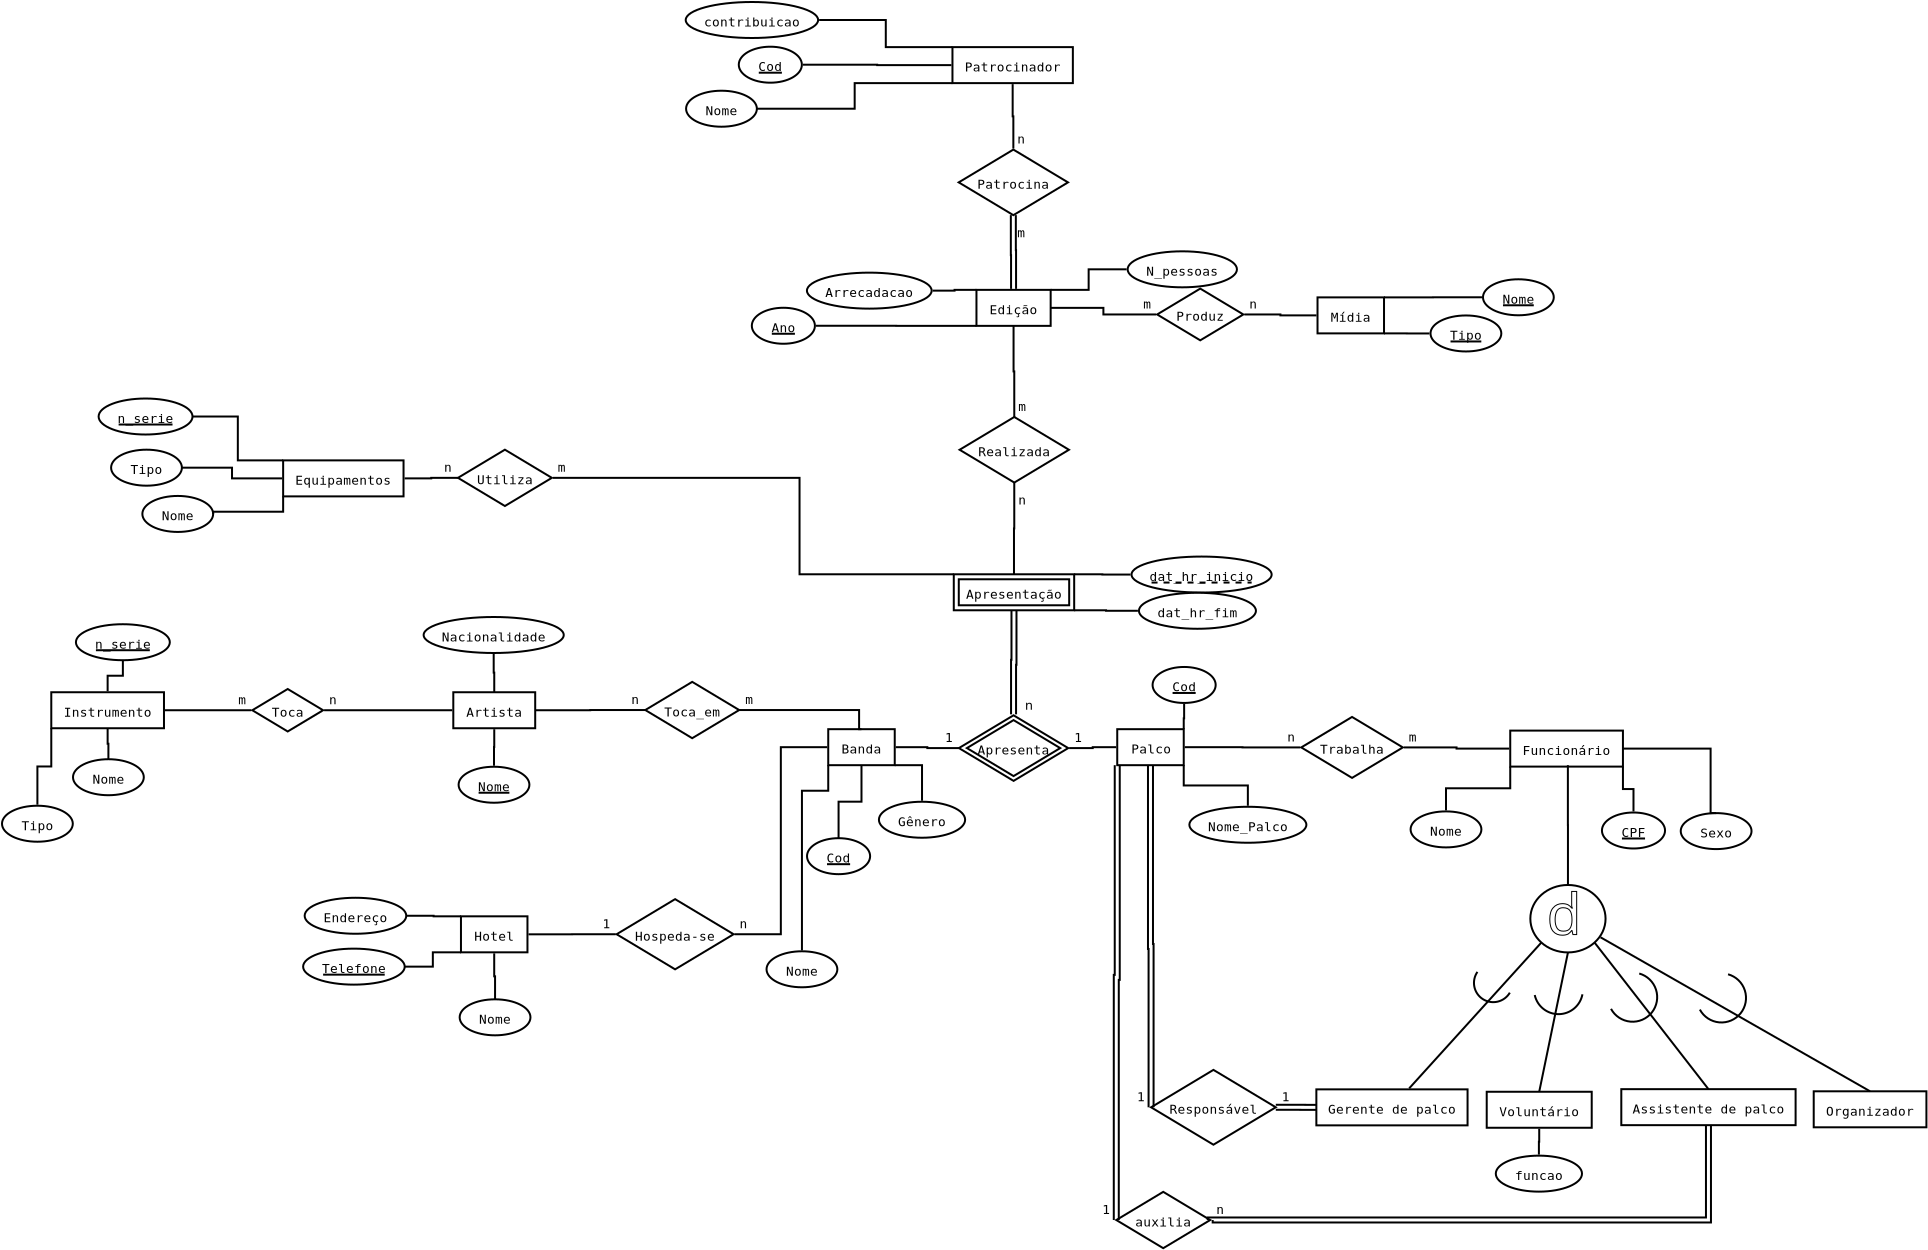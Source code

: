 <?xml version="1.0" encoding="UTF-8"?>
<dia:diagram xmlns:dia="http://www.lysator.liu.se/~alla/dia/">
  <dia:layer name="Segundo plano" visible="true" active="true">
    <dia:object type="ER - Entity" version="0" id="O0">
      <dia:attribute name="obj_pos">
        <dia:point val="40.55,-4.25"/>
      </dia:attribute>
      <dia:attribute name="obj_bb">
        <dia:rectangle val="40.5,-4.3;43.925,-2.4"/>
      </dia:attribute>
      <dia:attribute name="elem_corner">
        <dia:point val="40.55,-4.25"/>
      </dia:attribute>
      <dia:attribute name="elem_width">
        <dia:real val="3.325"/>
      </dia:attribute>
      <dia:attribute name="elem_height">
        <dia:real val="1.8"/>
      </dia:attribute>
      <dia:attribute name="border_width">
        <dia:real val="0.1"/>
      </dia:attribute>
      <dia:attribute name="border_color">
        <dia:color val="#000000"/>
      </dia:attribute>
      <dia:attribute name="inner_color">
        <dia:color val="#ffffff"/>
      </dia:attribute>
      <dia:attribute name="name">
        <dia:string>#Palco#</dia:string>
      </dia:attribute>
      <dia:attribute name="weak">
        <dia:boolean val="false"/>
      </dia:attribute>
      <dia:attribute name="associative">
        <dia:boolean val="false"/>
      </dia:attribute>
      <dia:attribute name="font">
        <dia:font family="monospace" style="0" name="Courier"/>
      </dia:attribute>
      <dia:attribute name="font_height">
        <dia:real val="0.8"/>
      </dia:attribute>
    </dia:object>
    <dia:object type="ER - Entity" version="0" id="O1">
      <dia:attribute name="obj_pos">
        <dia:point val="60.2,-4.179"/>
      </dia:attribute>
      <dia:attribute name="obj_bb">
        <dia:rectangle val="60.15,-4.229;65.885,-2.329"/>
      </dia:attribute>
      <dia:attribute name="elem_corner">
        <dia:point val="60.2,-4.179"/>
      </dia:attribute>
      <dia:attribute name="elem_width">
        <dia:real val="5.635"/>
      </dia:attribute>
      <dia:attribute name="elem_height">
        <dia:real val="1.8"/>
      </dia:attribute>
      <dia:attribute name="border_width">
        <dia:real val="0.1"/>
      </dia:attribute>
      <dia:attribute name="border_color">
        <dia:color val="#000000"/>
      </dia:attribute>
      <dia:attribute name="inner_color">
        <dia:color val="#ffffff"/>
      </dia:attribute>
      <dia:attribute name="name">
        <dia:string>#Funcionário#</dia:string>
      </dia:attribute>
      <dia:attribute name="weak">
        <dia:boolean val="false"/>
      </dia:attribute>
      <dia:attribute name="associative">
        <dia:boolean val="false"/>
      </dia:attribute>
      <dia:attribute name="font">
        <dia:font family="monospace" style="0" name="Courier"/>
      </dia:attribute>
      <dia:attribute name="font_height">
        <dia:real val="0.8"/>
      </dia:attribute>
    </dia:object>
    <dia:object type="ER - Entity" version="0" id="O2">
      <dia:attribute name="obj_pos">
        <dia:point val="26.1,-4.25"/>
      </dia:attribute>
      <dia:attribute name="obj_bb">
        <dia:rectangle val="26.05,-4.3;29.475,-2.4"/>
      </dia:attribute>
      <dia:attribute name="elem_corner">
        <dia:point val="26.1,-4.25"/>
      </dia:attribute>
      <dia:attribute name="elem_width">
        <dia:real val="3.325"/>
      </dia:attribute>
      <dia:attribute name="elem_height">
        <dia:real val="1.8"/>
      </dia:attribute>
      <dia:attribute name="border_width">
        <dia:real val="0.1"/>
      </dia:attribute>
      <dia:attribute name="border_color">
        <dia:color val="#000000"/>
      </dia:attribute>
      <dia:attribute name="inner_color">
        <dia:color val="#ffffff"/>
      </dia:attribute>
      <dia:attribute name="name">
        <dia:string>#Banda#</dia:string>
      </dia:attribute>
      <dia:attribute name="weak">
        <dia:boolean val="false"/>
      </dia:attribute>
      <dia:attribute name="associative">
        <dia:boolean val="false"/>
      </dia:attribute>
      <dia:attribute name="font">
        <dia:font family="monospace" style="0" name="Courier"/>
      </dia:attribute>
      <dia:attribute name="font_height">
        <dia:real val="0.8"/>
      </dia:attribute>
    </dia:object>
    <dia:object type="ER - Entity" version="0" id="O3">
      <dia:attribute name="obj_pos">
        <dia:point val="33.511,-26.216"/>
      </dia:attribute>
      <dia:attribute name="obj_bb">
        <dia:rectangle val="33.461,-26.266;37.27,-24.366"/>
      </dia:attribute>
      <dia:attribute name="elem_corner">
        <dia:point val="33.511,-26.216"/>
      </dia:attribute>
      <dia:attribute name="elem_width">
        <dia:real val="3.71"/>
      </dia:attribute>
      <dia:attribute name="elem_height">
        <dia:real val="1.8"/>
      </dia:attribute>
      <dia:attribute name="border_width">
        <dia:real val="0.1"/>
      </dia:attribute>
      <dia:attribute name="border_color">
        <dia:color val="#000000"/>
      </dia:attribute>
      <dia:attribute name="inner_color">
        <dia:color val="#ffffff"/>
      </dia:attribute>
      <dia:attribute name="name">
        <dia:string>#Edição#</dia:string>
      </dia:attribute>
      <dia:attribute name="weak">
        <dia:boolean val="false"/>
      </dia:attribute>
      <dia:attribute name="associative">
        <dia:boolean val="false"/>
      </dia:attribute>
      <dia:attribute name="font">
        <dia:font family="monospace" style="0" name="Courier"/>
      </dia:attribute>
      <dia:attribute name="font_height">
        <dia:real val="0.8"/>
      </dia:attribute>
    </dia:object>
    <dia:object type="ER - Entity" version="0" id="O4">
      <dia:attribute name="obj_pos">
        <dia:point val="-1.155,-17.69"/>
      </dia:attribute>
      <dia:attribute name="obj_bb">
        <dia:rectangle val="-1.205,-17.74;4.915,-15.84"/>
      </dia:attribute>
      <dia:attribute name="elem_corner">
        <dia:point val="-1.155,-17.69"/>
      </dia:attribute>
      <dia:attribute name="elem_width">
        <dia:real val="6.02"/>
      </dia:attribute>
      <dia:attribute name="elem_height">
        <dia:real val="1.8"/>
      </dia:attribute>
      <dia:attribute name="border_width">
        <dia:real val="0.1"/>
      </dia:attribute>
      <dia:attribute name="border_color">
        <dia:color val="#000000"/>
      </dia:attribute>
      <dia:attribute name="inner_color">
        <dia:color val="#ffffff"/>
      </dia:attribute>
      <dia:attribute name="name">
        <dia:string>#Equipamentos#</dia:string>
      </dia:attribute>
      <dia:attribute name="weak">
        <dia:boolean val="false"/>
      </dia:attribute>
      <dia:attribute name="associative">
        <dia:boolean val="false"/>
      </dia:attribute>
      <dia:attribute name="font">
        <dia:font family="monospace" style="0" name="Courier"/>
      </dia:attribute>
      <dia:attribute name="font_height">
        <dia:real val="0.8"/>
      </dia:attribute>
    </dia:object>
    <dia:object type="ER - Attribute" version="0" id="O5">
      <dia:attribute name="obj_pos">
        <dia:point val="23.015,6.855"/>
      </dia:attribute>
      <dia:attribute name="obj_bb">
        <dia:rectangle val="22.965,6.805;26.605,8.705"/>
      </dia:attribute>
      <dia:attribute name="elem_corner">
        <dia:point val="23.015,6.855"/>
      </dia:attribute>
      <dia:attribute name="elem_width">
        <dia:real val="3.54"/>
      </dia:attribute>
      <dia:attribute name="elem_height">
        <dia:real val="1.8"/>
      </dia:attribute>
      <dia:attribute name="border_width">
        <dia:real val="0.1"/>
      </dia:attribute>
      <dia:attribute name="border_color">
        <dia:color val="#000000"/>
      </dia:attribute>
      <dia:attribute name="inner_color">
        <dia:color val="#ffffff"/>
      </dia:attribute>
      <dia:attribute name="name">
        <dia:string>#Nome#</dia:string>
      </dia:attribute>
      <dia:attribute name="key">
        <dia:boolean val="false"/>
      </dia:attribute>
      <dia:attribute name="weak_key">
        <dia:boolean val="false"/>
      </dia:attribute>
      <dia:attribute name="derived">
        <dia:boolean val="false"/>
      </dia:attribute>
      <dia:attribute name="multivalued">
        <dia:boolean val="false"/>
      </dia:attribute>
      <dia:attribute name="font">
        <dia:font family="monospace" style="0" name="Courier"/>
      </dia:attribute>
      <dia:attribute name="font_height">
        <dia:real val="0.8"/>
      </dia:attribute>
    </dia:object>
    <dia:object type="ER - Participation" version="1" id="O6">
      <dia:attribute name="obj_pos">
        <dia:point val="24.785,6.81"/>
      </dia:attribute>
      <dia:attribute name="obj_bb">
        <dia:rectangle val="24.735,-2.5;26.15,6.86"/>
      </dia:attribute>
      <dia:attribute name="orth_points">
        <dia:point val="24.785,6.81"/>
        <dia:point val="24.785,-1.172"/>
        <dia:point val="26.1,-1.172"/>
        <dia:point val="26.1,-2.45"/>
      </dia:attribute>
      <dia:attribute name="orth_orient">
        <dia:enum val="1"/>
        <dia:enum val="0"/>
        <dia:enum val="1"/>
      </dia:attribute>
      <dia:attribute name="autorouting">
        <dia:boolean val="false"/>
      </dia:attribute>
      <dia:attribute name="total">
        <dia:boolean val="false"/>
      </dia:attribute>
      <dia:connections>
        <dia:connection handle="0" to="O5" connection="8"/>
        <dia:connection handle="1" to="O2" connection="5"/>
      </dia:connections>
    </dia:object>
    <dia:object type="ER - Attribute" version="0" id="O7">
      <dia:attribute name="obj_pos">
        <dia:point val="55.218,-0.139"/>
      </dia:attribute>
      <dia:attribute name="obj_bb">
        <dia:rectangle val="55.168,-0.189;58.808,1.711"/>
      </dia:attribute>
      <dia:attribute name="elem_corner">
        <dia:point val="55.218,-0.139"/>
      </dia:attribute>
      <dia:attribute name="elem_width">
        <dia:real val="3.54"/>
      </dia:attribute>
      <dia:attribute name="elem_height">
        <dia:real val="1.8"/>
      </dia:attribute>
      <dia:attribute name="border_width">
        <dia:real val="0.1"/>
      </dia:attribute>
      <dia:attribute name="border_color">
        <dia:color val="#000000"/>
      </dia:attribute>
      <dia:attribute name="inner_color">
        <dia:color val="#ffffff"/>
      </dia:attribute>
      <dia:attribute name="name">
        <dia:string>#Nome#</dia:string>
      </dia:attribute>
      <dia:attribute name="key">
        <dia:boolean val="false"/>
      </dia:attribute>
      <dia:attribute name="weak_key">
        <dia:boolean val="false"/>
      </dia:attribute>
      <dia:attribute name="derived">
        <dia:boolean val="false"/>
      </dia:attribute>
      <dia:attribute name="multivalued">
        <dia:boolean val="false"/>
      </dia:attribute>
      <dia:attribute name="font">
        <dia:font family="monospace" style="0" name="Courier"/>
      </dia:attribute>
      <dia:attribute name="font_height">
        <dia:real val="0.8"/>
      </dia:attribute>
    </dia:object>
    <dia:object type="ER - Attribute" version="0" id="O8">
      <dia:attribute name="obj_pos">
        <dia:point val="68.725,-0.054"/>
      </dia:attribute>
      <dia:attribute name="obj_bb">
        <dia:rectangle val="68.675,-0.104;72.315,1.796"/>
      </dia:attribute>
      <dia:attribute name="elem_corner">
        <dia:point val="68.725,-0.054"/>
      </dia:attribute>
      <dia:attribute name="elem_width">
        <dia:real val="3.54"/>
      </dia:attribute>
      <dia:attribute name="elem_height">
        <dia:real val="1.8"/>
      </dia:attribute>
      <dia:attribute name="border_width">
        <dia:real val="0.1"/>
      </dia:attribute>
      <dia:attribute name="border_color">
        <dia:color val="#000000"/>
      </dia:attribute>
      <dia:attribute name="inner_color">
        <dia:color val="#ffffff"/>
      </dia:attribute>
      <dia:attribute name="name">
        <dia:string>#Sexo#</dia:string>
      </dia:attribute>
      <dia:attribute name="key">
        <dia:boolean val="false"/>
      </dia:attribute>
      <dia:attribute name="weak_key">
        <dia:boolean val="false"/>
      </dia:attribute>
      <dia:attribute name="derived">
        <dia:boolean val="false"/>
      </dia:attribute>
      <dia:attribute name="multivalued">
        <dia:boolean val="false"/>
      </dia:attribute>
      <dia:attribute name="font">
        <dia:font family="monospace" style="0" name="Courier"/>
      </dia:attribute>
      <dia:attribute name="font_height">
        <dia:real val="0.8"/>
      </dia:attribute>
    </dia:object>
    <dia:object type="ER - Attribute" version="0" id="O9">
      <dia:attribute name="obj_pos">
        <dia:point val="64.785,-0.084"/>
      </dia:attribute>
      <dia:attribute name="obj_bb">
        <dia:rectangle val="64.735,-0.134;67.99,1.766"/>
      </dia:attribute>
      <dia:attribute name="elem_corner">
        <dia:point val="64.785,-0.084"/>
      </dia:attribute>
      <dia:attribute name="elem_width">
        <dia:real val="3.155"/>
      </dia:attribute>
      <dia:attribute name="elem_height">
        <dia:real val="1.8"/>
      </dia:attribute>
      <dia:attribute name="border_width">
        <dia:real val="0.1"/>
      </dia:attribute>
      <dia:attribute name="border_color">
        <dia:color val="#000000"/>
      </dia:attribute>
      <dia:attribute name="inner_color">
        <dia:color val="#ffffff"/>
      </dia:attribute>
      <dia:attribute name="name">
        <dia:string>#CPF#</dia:string>
      </dia:attribute>
      <dia:attribute name="key">
        <dia:boolean val="true"/>
      </dia:attribute>
      <dia:attribute name="weak_key">
        <dia:boolean val="false"/>
      </dia:attribute>
      <dia:attribute name="derived">
        <dia:boolean val="false"/>
      </dia:attribute>
      <dia:attribute name="multivalued">
        <dia:boolean val="false"/>
      </dia:attribute>
      <dia:attribute name="font">
        <dia:font family="monospace" style="0" name="Courier"/>
      </dia:attribute>
      <dia:attribute name="font_height">
        <dia:real val="0.8"/>
      </dia:attribute>
    </dia:object>
    <dia:object type="ER - Participation" version="1" id="O10">
      <dia:attribute name="obj_pos">
        <dia:point val="66.362,-0.134"/>
      </dia:attribute>
      <dia:attribute name="obj_bb">
        <dia:rectangle val="65.785,-2.429;66.412,-0.084"/>
      </dia:attribute>
      <dia:attribute name="orth_points">
        <dia:point val="66.362,-0.134"/>
        <dia:point val="66.362,-1.257"/>
        <dia:point val="65.835,-1.257"/>
        <dia:point val="65.835,-2.379"/>
      </dia:attribute>
      <dia:attribute name="orth_orient">
        <dia:enum val="1"/>
        <dia:enum val="0"/>
        <dia:enum val="1"/>
      </dia:attribute>
      <dia:attribute name="autorouting">
        <dia:boolean val="true"/>
      </dia:attribute>
      <dia:attribute name="total">
        <dia:boolean val="false"/>
      </dia:attribute>
      <dia:connections>
        <dia:connection handle="0" to="O9" connection="8"/>
        <dia:connection handle="1" to="O1" connection="7"/>
      </dia:connections>
    </dia:object>
    <dia:object type="ER - Participation" version="1" id="O11">
      <dia:attribute name="obj_pos">
        <dia:point val="70.495,-0.054"/>
      </dia:attribute>
      <dia:attribute name="obj_bb">
        <dia:rectangle val="65.785,-3.329;70.545,-0.004"/>
      </dia:attribute>
      <dia:attribute name="orth_points">
        <dia:point val="70.495,-0.054"/>
        <dia:point val="70.218,-0.054"/>
        <dia:point val="70.218,-3.279"/>
        <dia:point val="65.835,-3.279"/>
      </dia:attribute>
      <dia:attribute name="orth_orient">
        <dia:enum val="0"/>
        <dia:enum val="1"/>
        <dia:enum val="0"/>
      </dia:attribute>
      <dia:attribute name="autorouting">
        <dia:boolean val="false"/>
      </dia:attribute>
      <dia:attribute name="total">
        <dia:boolean val="false"/>
      </dia:attribute>
      <dia:connections>
        <dia:connection handle="0" to="O8" connection="1"/>
        <dia:connection handle="1" to="O1" connection="4"/>
      </dia:connections>
    </dia:object>
    <dia:object type="ER - Attribute" version="0" id="O12">
      <dia:attribute name="obj_pos">
        <dia:point val="44.156,-0.371"/>
      </dia:attribute>
      <dia:attribute name="obj_bb">
        <dia:rectangle val="44.106,-0.421;50.056,1.479"/>
      </dia:attribute>
      <dia:attribute name="elem_corner">
        <dia:point val="44.156,-0.371"/>
      </dia:attribute>
      <dia:attribute name="elem_width">
        <dia:real val="5.85"/>
      </dia:attribute>
      <dia:attribute name="elem_height">
        <dia:real val="1.8"/>
      </dia:attribute>
      <dia:attribute name="border_width">
        <dia:real val="0.1"/>
      </dia:attribute>
      <dia:attribute name="border_color">
        <dia:color val="#000000"/>
      </dia:attribute>
      <dia:attribute name="inner_color">
        <dia:color val="#ffffff"/>
      </dia:attribute>
      <dia:attribute name="name">
        <dia:string>#Nome_Palco#</dia:string>
      </dia:attribute>
      <dia:attribute name="key">
        <dia:boolean val="false"/>
      </dia:attribute>
      <dia:attribute name="weak_key">
        <dia:boolean val="false"/>
      </dia:attribute>
      <dia:attribute name="derived">
        <dia:boolean val="false"/>
      </dia:attribute>
      <dia:attribute name="multivalued">
        <dia:boolean val="false"/>
      </dia:attribute>
      <dia:attribute name="font">
        <dia:font family="monospace" style="0" name="Courier"/>
      </dia:attribute>
      <dia:attribute name="font_height">
        <dia:real val="0.8"/>
      </dia:attribute>
    </dia:object>
    <dia:object type="ER - Attribute" version="0" id="O13">
      <dia:attribute name="obj_pos">
        <dia:point val="42.317,-7.361"/>
      </dia:attribute>
      <dia:attribute name="obj_bb">
        <dia:rectangle val="42.267,-7.411;45.522,-5.511"/>
      </dia:attribute>
      <dia:attribute name="elem_corner">
        <dia:point val="42.317,-7.361"/>
      </dia:attribute>
      <dia:attribute name="elem_width">
        <dia:real val="3.155"/>
      </dia:attribute>
      <dia:attribute name="elem_height">
        <dia:real val="1.8"/>
      </dia:attribute>
      <dia:attribute name="border_width">
        <dia:real val="0.1"/>
      </dia:attribute>
      <dia:attribute name="border_color">
        <dia:color val="#000000"/>
      </dia:attribute>
      <dia:attribute name="inner_color">
        <dia:color val="#ffffff"/>
      </dia:attribute>
      <dia:attribute name="name">
        <dia:string>#Cod#</dia:string>
      </dia:attribute>
      <dia:attribute name="key">
        <dia:boolean val="true"/>
      </dia:attribute>
      <dia:attribute name="weak_key">
        <dia:boolean val="false"/>
      </dia:attribute>
      <dia:attribute name="derived">
        <dia:boolean val="false"/>
      </dia:attribute>
      <dia:attribute name="multivalued">
        <dia:boolean val="false"/>
      </dia:attribute>
      <dia:attribute name="font">
        <dia:font family="monospace" style="0" name="Courier"/>
      </dia:attribute>
      <dia:attribute name="font_height">
        <dia:real val="0.8"/>
      </dia:attribute>
    </dia:object>
    <dia:object type="ER - Participation" version="1" id="O14">
      <dia:attribute name="obj_pos">
        <dia:point val="47.081,-0.421"/>
      </dia:attribute>
      <dia:attribute name="obj_bb">
        <dia:rectangle val="43.825,-2.5;47.131,-0.371"/>
      </dia:attribute>
      <dia:attribute name="orth_points">
        <dia:point val="47.081,-0.421"/>
        <dia:point val="47.081,-1.436"/>
        <dia:point val="43.875,-1.436"/>
        <dia:point val="43.875,-2.45"/>
      </dia:attribute>
      <dia:attribute name="orth_orient">
        <dia:enum val="1"/>
        <dia:enum val="0"/>
        <dia:enum val="1"/>
      </dia:attribute>
      <dia:attribute name="autorouting">
        <dia:boolean val="true"/>
      </dia:attribute>
      <dia:attribute name="total">
        <dia:boolean val="false"/>
      </dia:attribute>
      <dia:connections>
        <dia:connection handle="0" to="O12" connection="8"/>
        <dia:connection handle="1" to="O0" connection="7"/>
      </dia:connections>
    </dia:object>
    <dia:object type="ER - Participation" version="1" id="O15">
      <dia:attribute name="obj_pos">
        <dia:point val="43.895,-5.511"/>
      </dia:attribute>
      <dia:attribute name="obj_bb">
        <dia:rectangle val="43.825,-5.561;43.944,-4.2"/>
      </dia:attribute>
      <dia:attribute name="orth_points">
        <dia:point val="43.895,-5.511"/>
        <dia:point val="43.895,-4.792"/>
        <dia:point val="43.875,-4.792"/>
        <dia:point val="43.875,-4.25"/>
      </dia:attribute>
      <dia:attribute name="orth_orient">
        <dia:enum val="1"/>
        <dia:enum val="0"/>
        <dia:enum val="1"/>
      </dia:attribute>
      <dia:attribute name="autorouting">
        <dia:boolean val="false"/>
      </dia:attribute>
      <dia:attribute name="total">
        <dia:boolean val="false"/>
      </dia:attribute>
      <dia:connections>
        <dia:connection handle="0" to="O13" connection="8"/>
        <dia:connection handle="1" to="O0" connection="2"/>
      </dia:connections>
    </dia:object>
    <dia:object type="ER - Attribute" version="0" id="O16">
      <dia:attribute name="obj_pos">
        <dia:point val="22.279,-25.321"/>
      </dia:attribute>
      <dia:attribute name="obj_bb">
        <dia:rectangle val="22.229,-25.371;25.484,-23.471"/>
      </dia:attribute>
      <dia:attribute name="elem_corner">
        <dia:point val="22.279,-25.321"/>
      </dia:attribute>
      <dia:attribute name="elem_width">
        <dia:real val="3.155"/>
      </dia:attribute>
      <dia:attribute name="elem_height">
        <dia:real val="1.8"/>
      </dia:attribute>
      <dia:attribute name="border_width">
        <dia:real val="0.1"/>
      </dia:attribute>
      <dia:attribute name="border_color">
        <dia:color val="#000000"/>
      </dia:attribute>
      <dia:attribute name="inner_color">
        <dia:color val="#ffffff"/>
      </dia:attribute>
      <dia:attribute name="name">
        <dia:string>#Ano#</dia:string>
      </dia:attribute>
      <dia:attribute name="key">
        <dia:boolean val="true"/>
      </dia:attribute>
      <dia:attribute name="weak_key">
        <dia:boolean val="false"/>
      </dia:attribute>
      <dia:attribute name="derived">
        <dia:boolean val="false"/>
      </dia:attribute>
      <dia:attribute name="multivalued">
        <dia:boolean val="false"/>
      </dia:attribute>
      <dia:attribute name="font">
        <dia:font family="monospace" style="0" name="Courier"/>
      </dia:attribute>
      <dia:attribute name="font_height">
        <dia:real val="0.8"/>
      </dia:attribute>
    </dia:object>
    <dia:object type="ER - Participation" version="1" id="O17">
      <dia:attribute name="obj_pos">
        <dia:point val="25.485,-24.421"/>
      </dia:attribute>
      <dia:attribute name="obj_bb">
        <dia:rectangle val="25.435,-24.471;33.56,-24.366"/>
      </dia:attribute>
      <dia:attribute name="orth_points">
        <dia:point val="25.485,-24.421"/>
        <dia:point val="29.498,-24.421"/>
        <dia:point val="29.498,-24.416"/>
        <dia:point val="33.511,-24.416"/>
      </dia:attribute>
      <dia:attribute name="orth_orient">
        <dia:enum val="0"/>
        <dia:enum val="1"/>
        <dia:enum val="0"/>
      </dia:attribute>
      <dia:attribute name="autorouting">
        <dia:boolean val="true"/>
      </dia:attribute>
      <dia:attribute name="total">
        <dia:boolean val="false"/>
      </dia:attribute>
      <dia:connections>
        <dia:connection handle="0" to="O16" connection="8"/>
        <dia:connection handle="1" to="O3" connection="5"/>
      </dia:connections>
    </dia:object>
    <dia:object type="ER - Attribute" version="0" id="O18">
      <dia:attribute name="obj_pos">
        <dia:point val="-8.194,-15.912"/>
      </dia:attribute>
      <dia:attribute name="obj_bb">
        <dia:rectangle val="-8.244,-15.961;-4.604,-14.062"/>
      </dia:attribute>
      <dia:attribute name="elem_corner">
        <dia:point val="-8.194,-15.912"/>
      </dia:attribute>
      <dia:attribute name="elem_width">
        <dia:real val="3.54"/>
      </dia:attribute>
      <dia:attribute name="elem_height">
        <dia:real val="1.8"/>
      </dia:attribute>
      <dia:attribute name="border_width">
        <dia:real val="0.1"/>
      </dia:attribute>
      <dia:attribute name="border_color">
        <dia:color val="#000000"/>
      </dia:attribute>
      <dia:attribute name="inner_color">
        <dia:color val="#ffffff"/>
      </dia:attribute>
      <dia:attribute name="name">
        <dia:string>#Nome#</dia:string>
      </dia:attribute>
      <dia:attribute name="key">
        <dia:boolean val="false"/>
      </dia:attribute>
      <dia:attribute name="weak_key">
        <dia:boolean val="false"/>
      </dia:attribute>
      <dia:attribute name="derived">
        <dia:boolean val="false"/>
      </dia:attribute>
      <dia:attribute name="multivalued">
        <dia:boolean val="false"/>
      </dia:attribute>
      <dia:attribute name="font">
        <dia:font family="monospace" style="0" name="Courier"/>
      </dia:attribute>
      <dia:attribute name="font_height">
        <dia:real val="0.8"/>
      </dia:attribute>
    </dia:object>
    <dia:object type="ER - Participation" version="1" id="O19">
      <dia:attribute name="obj_pos">
        <dia:point val="-4.654,-15.011"/>
      </dia:attribute>
      <dia:attribute name="obj_bb">
        <dia:rectangle val="-4.704,-15.94;-1.105,-14.961"/>
      </dia:attribute>
      <dia:attribute name="orth_points">
        <dia:point val="-4.654,-15.011"/>
        <dia:point val="-4.654,-15.123"/>
        <dia:point val="-1.155,-15.123"/>
        <dia:point val="-1.155,-15.89"/>
      </dia:attribute>
      <dia:attribute name="orth_orient">
        <dia:enum val="1"/>
        <dia:enum val="0"/>
        <dia:enum val="1"/>
      </dia:attribute>
      <dia:attribute name="autorouting">
        <dia:boolean val="false"/>
      </dia:attribute>
      <dia:attribute name="total">
        <dia:boolean val="false"/>
      </dia:attribute>
      <dia:connections>
        <dia:connection handle="0" to="O18" connection="4"/>
        <dia:connection handle="1" to="O4" connection="5"/>
      </dia:connections>
    </dia:object>
    <dia:object type="ER - Participation" version="1" id="O20">
      <dia:attribute name="obj_pos">
        <dia:point val="29.475,-3.35"/>
      </dia:attribute>
      <dia:attribute name="obj_bb">
        <dia:rectangle val="29.425,-3.4;32.683,-3.255"/>
      </dia:attribute>
      <dia:attribute name="orth_points">
        <dia:point val="29.475,-3.35"/>
        <dia:point val="31.054,-3.35"/>
        <dia:point val="31.054,-3.305"/>
        <dia:point val="32.633,-3.305"/>
      </dia:attribute>
      <dia:attribute name="orth_orient">
        <dia:enum val="0"/>
        <dia:enum val="1"/>
        <dia:enum val="0"/>
      </dia:attribute>
      <dia:attribute name="autorouting">
        <dia:boolean val="true"/>
      </dia:attribute>
      <dia:attribute name="total">
        <dia:boolean val="false"/>
      </dia:attribute>
      <dia:connections>
        <dia:connection handle="0" to="O2" connection="8"/>
        <dia:connection handle="1" to="O104" connection="0"/>
      </dia:connections>
    </dia:object>
    <dia:object type="ER - Participation" version="1" id="O21">
      <dia:attribute name="obj_pos">
        <dia:point val="38.146,-3.305"/>
      </dia:attribute>
      <dia:attribute name="obj_bb">
        <dia:rectangle val="38.096,-3.4;40.55,-3.255"/>
      </dia:attribute>
      <dia:attribute name="orth_points">
        <dia:point val="38.146,-3.305"/>
        <dia:point val="39.323,-3.305"/>
        <dia:point val="39.323,-3.35"/>
        <dia:point val="40.5,-3.35"/>
      </dia:attribute>
      <dia:attribute name="orth_orient">
        <dia:enum val="0"/>
        <dia:enum val="1"/>
        <dia:enum val="0"/>
      </dia:attribute>
      <dia:attribute name="autorouting">
        <dia:boolean val="true"/>
      </dia:attribute>
      <dia:attribute name="total">
        <dia:boolean val="false"/>
      </dia:attribute>
      <dia:connections>
        <dia:connection handle="0" to="O104" connection="8"/>
        <dia:connection handle="1" to="O0" connection="8"/>
      </dia:connections>
    </dia:object>
    <dia:object type="ER - Relationship" version="0" id="O22">
      <dia:attribute name="obj_pos">
        <dia:point val="49.75,-4.862"/>
      </dia:attribute>
      <dia:attribute name="obj_bb">
        <dia:rectangle val="49.015,-4.912;55.565,-1.764"/>
      </dia:attribute>
      <dia:attribute name="elem_corner">
        <dia:point val="49.75,-4.862"/>
      </dia:attribute>
      <dia:attribute name="elem_width">
        <dia:real val="5.08"/>
      </dia:attribute>
      <dia:attribute name="elem_height">
        <dia:real val="3.048"/>
      </dia:attribute>
      <dia:attribute name="border_width">
        <dia:real val="0.1"/>
      </dia:attribute>
      <dia:attribute name="border_color">
        <dia:color val="#000000"/>
      </dia:attribute>
      <dia:attribute name="inner_color">
        <dia:color val="#ffffff"/>
      </dia:attribute>
      <dia:attribute name="name">
        <dia:string>#Trabalha#</dia:string>
      </dia:attribute>
      <dia:attribute name="left_card">
        <dia:string>#n#</dia:string>
      </dia:attribute>
      <dia:attribute name="right_card">
        <dia:string>#m#</dia:string>
      </dia:attribute>
      <dia:attribute name="identifying">
        <dia:boolean val="false"/>
      </dia:attribute>
      <dia:attribute name="rotated">
        <dia:boolean val="false"/>
      </dia:attribute>
      <dia:attribute name="font">
        <dia:font family="monospace" style="0" name="Courier"/>
      </dia:attribute>
      <dia:attribute name="font_height">
        <dia:real val="0.8"/>
      </dia:attribute>
    </dia:object>
    <dia:object type="ER - Participation" version="1" id="O23">
      <dia:attribute name="obj_pos">
        <dia:point val="43.925,-3.35"/>
      </dia:attribute>
      <dia:attribute name="obj_bb">
        <dia:rectangle val="43.875,-3.4;49.753,-3.288"/>
      </dia:attribute>
      <dia:attribute name="orth_points">
        <dia:point val="43.925,-3.35"/>
        <dia:point val="46.814,-3.35"/>
        <dia:point val="46.814,-3.338"/>
        <dia:point val="49.703,-3.338"/>
      </dia:attribute>
      <dia:attribute name="orth_orient">
        <dia:enum val="0"/>
        <dia:enum val="1"/>
        <dia:enum val="0"/>
      </dia:attribute>
      <dia:attribute name="autorouting">
        <dia:boolean val="true"/>
      </dia:attribute>
      <dia:attribute name="total">
        <dia:boolean val="false"/>
      </dia:attribute>
      <dia:connections>
        <dia:connection handle="0" to="O0" connection="8"/>
        <dia:connection handle="1" to="O22" connection="8"/>
      </dia:connections>
    </dia:object>
    <dia:object type="ER - Participation" version="1" id="O24">
      <dia:attribute name="obj_pos">
        <dia:point val="54.877,-3.338"/>
      </dia:attribute>
      <dia:attribute name="obj_bb">
        <dia:rectangle val="54.827,-3.388;60.2,-3.229"/>
      </dia:attribute>
      <dia:attribute name="orth_points">
        <dia:point val="54.877,-3.338"/>
        <dia:point val="57.514,-3.338"/>
        <dia:point val="57.514,-3.279"/>
        <dia:point val="60.15,-3.279"/>
      </dia:attribute>
      <dia:attribute name="orth_orient">
        <dia:enum val="0"/>
        <dia:enum val="1"/>
        <dia:enum val="0"/>
      </dia:attribute>
      <dia:attribute name="autorouting">
        <dia:boolean val="true"/>
      </dia:attribute>
      <dia:attribute name="total">
        <dia:boolean val="false"/>
      </dia:attribute>
      <dia:connections>
        <dia:connection handle="0" to="O22" connection="8"/>
        <dia:connection handle="1" to="O1" connection="8"/>
      </dia:connections>
    </dia:object>
    <dia:object type="Standard - Text" version="1" id="O25">
      <dia:attribute name="obj_pos">
        <dia:point val="25.7,-7.212"/>
      </dia:attribute>
      <dia:attribute name="obj_bb">
        <dia:rectangle val="25.7,-7.807;25.7,-7.06"/>
      </dia:attribute>
      <dia:attribute name="text">
        <dia:composite type="text">
          <dia:attribute name="string">
            <dia:string>##</dia:string>
          </dia:attribute>
          <dia:attribute name="font">
            <dia:font family="sans" style="0" name="Helvetica"/>
          </dia:attribute>
          <dia:attribute name="height">
            <dia:real val="0.8"/>
          </dia:attribute>
          <dia:attribute name="pos">
            <dia:point val="25.7,-7.212"/>
          </dia:attribute>
          <dia:attribute name="color">
            <dia:color val="#000000"/>
          </dia:attribute>
          <dia:attribute name="alignment">
            <dia:enum val="0"/>
          </dia:attribute>
        </dia:composite>
      </dia:attribute>
      <dia:attribute name="valign">
        <dia:enum val="3"/>
      </dia:attribute>
    </dia:object>
    <dia:object type="Standard - Text" version="1" id="O26">
      <dia:attribute name="obj_pos">
        <dia:point val="31.25,-7.162"/>
      </dia:attribute>
      <dia:attribute name="obj_bb">
        <dia:rectangle val="31.25,-7.757;31.25,-7.01"/>
      </dia:attribute>
      <dia:attribute name="text">
        <dia:composite type="text">
          <dia:attribute name="string">
            <dia:string>##</dia:string>
          </dia:attribute>
          <dia:attribute name="font">
            <dia:font family="sans" style="0" name="Helvetica"/>
          </dia:attribute>
          <dia:attribute name="height">
            <dia:real val="0.8"/>
          </dia:attribute>
          <dia:attribute name="pos">
            <dia:point val="31.25,-7.162"/>
          </dia:attribute>
          <dia:attribute name="color">
            <dia:color val="#000000"/>
          </dia:attribute>
          <dia:attribute name="alignment">
            <dia:enum val="0"/>
          </dia:attribute>
        </dia:composite>
      </dia:attribute>
      <dia:attribute name="valign">
        <dia:enum val="3"/>
      </dia:attribute>
    </dia:object>
    <dia:object type="Standard - Text" version="1" id="O27">
      <dia:attribute name="obj_pos">
        <dia:point val="27.75,-8.662"/>
      </dia:attribute>
      <dia:attribute name="obj_bb">
        <dia:rectangle val="27.75,-9.257;27.75,-8.51"/>
      </dia:attribute>
      <dia:attribute name="text">
        <dia:composite type="text">
          <dia:attribute name="string">
            <dia:string>##</dia:string>
          </dia:attribute>
          <dia:attribute name="font">
            <dia:font family="sans" style="0" name="Helvetica"/>
          </dia:attribute>
          <dia:attribute name="height">
            <dia:real val="0.8"/>
          </dia:attribute>
          <dia:attribute name="pos">
            <dia:point val="27.75,-8.662"/>
          </dia:attribute>
          <dia:attribute name="color">
            <dia:color val="#000000"/>
          </dia:attribute>
          <dia:attribute name="alignment">
            <dia:enum val="0"/>
          </dia:attribute>
        </dia:composite>
      </dia:attribute>
      <dia:attribute name="valign">
        <dia:enum val="3"/>
      </dia:attribute>
    </dia:object>
    <dia:object type="ER - Attribute" version="0" id="O28">
      <dia:attribute name="obj_pos">
        <dia:point val="41.265,-12.881"/>
      </dia:attribute>
      <dia:attribute name="obj_bb">
        <dia:rectangle val="41.215,-12.931;48.32,-11.031"/>
      </dia:attribute>
      <dia:attribute name="elem_corner">
        <dia:point val="41.265,-12.881"/>
      </dia:attribute>
      <dia:attribute name="elem_width">
        <dia:real val="7.005"/>
      </dia:attribute>
      <dia:attribute name="elem_height">
        <dia:real val="1.8"/>
      </dia:attribute>
      <dia:attribute name="border_width">
        <dia:real val="0.1"/>
      </dia:attribute>
      <dia:attribute name="border_color">
        <dia:color val="#000000"/>
      </dia:attribute>
      <dia:attribute name="inner_color">
        <dia:color val="#ffffff"/>
      </dia:attribute>
      <dia:attribute name="name">
        <dia:string>#dat_hr_inicio#</dia:string>
      </dia:attribute>
      <dia:attribute name="key">
        <dia:boolean val="true"/>
      </dia:attribute>
      <dia:attribute name="weak_key">
        <dia:boolean val="true"/>
      </dia:attribute>
      <dia:attribute name="derived">
        <dia:boolean val="false"/>
      </dia:attribute>
      <dia:attribute name="multivalued">
        <dia:boolean val="false"/>
      </dia:attribute>
      <dia:attribute name="font">
        <dia:font family="monospace" style="0" name="Courier"/>
      </dia:attribute>
      <dia:attribute name="font_height">
        <dia:real val="0.8"/>
      </dia:attribute>
    </dia:object>
    <dia:object type="ER - Attribute" version="0" id="O29">
      <dia:attribute name="obj_pos">
        <dia:point val="41.634,-11.07"/>
      </dia:attribute>
      <dia:attribute name="obj_bb">
        <dia:rectangle val="41.584,-11.12;47.534,-9.221"/>
      </dia:attribute>
      <dia:attribute name="elem_corner">
        <dia:point val="41.634,-11.07"/>
      </dia:attribute>
      <dia:attribute name="elem_width">
        <dia:real val="5.85"/>
      </dia:attribute>
      <dia:attribute name="elem_height">
        <dia:real val="1.8"/>
      </dia:attribute>
      <dia:attribute name="border_width">
        <dia:real val="0.1"/>
      </dia:attribute>
      <dia:attribute name="border_color">
        <dia:color val="#000000"/>
      </dia:attribute>
      <dia:attribute name="inner_color">
        <dia:color val="#ffffff"/>
      </dia:attribute>
      <dia:attribute name="name">
        <dia:string>#dat_hr_fim#</dia:string>
      </dia:attribute>
      <dia:attribute name="key">
        <dia:boolean val="false"/>
      </dia:attribute>
      <dia:attribute name="weak_key">
        <dia:boolean val="false"/>
      </dia:attribute>
      <dia:attribute name="derived">
        <dia:boolean val="false"/>
      </dia:attribute>
      <dia:attribute name="multivalued">
        <dia:boolean val="false"/>
      </dia:attribute>
      <dia:attribute name="font">
        <dia:font family="monospace" style="0" name="Courier"/>
      </dia:attribute>
      <dia:attribute name="font_height">
        <dia:real val="0.8"/>
      </dia:attribute>
    </dia:object>
    <dia:object type="ER - Participation" version="1" id="O30">
      <dia:attribute name="obj_pos">
        <dia:point val="41.584,-10.171"/>
      </dia:attribute>
      <dia:attribute name="obj_bb">
        <dia:rectangle val="38.347,-10.245;41.634,-10.12"/>
      </dia:attribute>
      <dia:attribute name="orth_points">
        <dia:point val="41.584,-10.171"/>
        <dia:point val="39.99,-10.171"/>
        <dia:point val="39.99,-10.195"/>
        <dia:point val="38.397,-10.195"/>
      </dia:attribute>
      <dia:attribute name="orth_orient">
        <dia:enum val="0"/>
        <dia:enum val="1"/>
        <dia:enum val="0"/>
      </dia:attribute>
      <dia:attribute name="autorouting">
        <dia:boolean val="true"/>
      </dia:attribute>
      <dia:attribute name="total">
        <dia:boolean val="false"/>
      </dia:attribute>
      <dia:connections>
        <dia:connection handle="0" to="O29" connection="8"/>
        <dia:connection handle="1" to="O105" connection="7"/>
      </dia:connections>
    </dia:object>
    <dia:object type="ER - Participation" version="1" id="O31">
      <dia:attribute name="obj_pos">
        <dia:point val="41.215,-11.981"/>
      </dia:attribute>
      <dia:attribute name="obj_bb">
        <dia:rectangle val="38.347,-12.045;41.265,-11.931"/>
      </dia:attribute>
      <dia:attribute name="orth_points">
        <dia:point val="41.215,-11.981"/>
        <dia:point val="39.806,-11.981"/>
        <dia:point val="39.806,-11.995"/>
        <dia:point val="38.397,-11.995"/>
      </dia:attribute>
      <dia:attribute name="orth_orient">
        <dia:enum val="0"/>
        <dia:enum val="1"/>
        <dia:enum val="0"/>
      </dia:attribute>
      <dia:attribute name="autorouting">
        <dia:boolean val="true"/>
      </dia:attribute>
      <dia:attribute name="total">
        <dia:boolean val="false"/>
      </dia:attribute>
      <dia:connections>
        <dia:connection handle="0" to="O28" connection="8"/>
        <dia:connection handle="1" to="O105" connection="2"/>
      </dia:connections>
    </dia:object>
    <dia:object type="ER - Relationship" version="0" id="O32">
      <dia:attribute name="obj_pos">
        <dia:point val="7.585,-18.225"/>
      </dia:attribute>
      <dia:attribute name="obj_bb">
        <dia:rectangle val="6.85,-18.275;13.015,-15.358"/>
      </dia:attribute>
      <dia:attribute name="elem_corner">
        <dia:point val="7.585,-18.225"/>
      </dia:attribute>
      <dia:attribute name="elem_width">
        <dia:real val="4.695"/>
      </dia:attribute>
      <dia:attribute name="elem_height">
        <dia:real val="2.817"/>
      </dia:attribute>
      <dia:attribute name="border_width">
        <dia:real val="0.1"/>
      </dia:attribute>
      <dia:attribute name="border_color">
        <dia:color val="#000000"/>
      </dia:attribute>
      <dia:attribute name="inner_color">
        <dia:color val="#ffffff"/>
      </dia:attribute>
      <dia:attribute name="name">
        <dia:string>#Utiliza#</dia:string>
      </dia:attribute>
      <dia:attribute name="left_card">
        <dia:string>#n#</dia:string>
      </dia:attribute>
      <dia:attribute name="right_card">
        <dia:string>#m#</dia:string>
      </dia:attribute>
      <dia:attribute name="identifying">
        <dia:boolean val="false"/>
      </dia:attribute>
      <dia:attribute name="rotated">
        <dia:boolean val="false"/>
      </dia:attribute>
      <dia:attribute name="font">
        <dia:font family="monospace" style="0" name="Courier"/>
      </dia:attribute>
      <dia:attribute name="font_height">
        <dia:real val="0.8"/>
      </dia:attribute>
    </dia:object>
    <dia:object type="ER - Participation" version="1" id="O33">
      <dia:attribute name="obj_pos">
        <dia:point val="4.916,-16.79"/>
      </dia:attribute>
      <dia:attribute name="obj_bb">
        <dia:rectangle val="4.866,-16.866;7.635,-16.74"/>
      </dia:attribute>
      <dia:attribute name="orth_points">
        <dia:point val="4.916,-16.79"/>
        <dia:point val="6.251,-16.79"/>
        <dia:point val="6.251,-16.816"/>
        <dia:point val="7.585,-16.816"/>
      </dia:attribute>
      <dia:attribute name="orth_orient">
        <dia:enum val="0"/>
        <dia:enum val="1"/>
        <dia:enum val="0"/>
      </dia:attribute>
      <dia:attribute name="autorouting">
        <dia:boolean val="true"/>
      </dia:attribute>
      <dia:attribute name="total">
        <dia:boolean val="false"/>
      </dia:attribute>
      <dia:connections>
        <dia:connection handle="0" to="O4" connection="8"/>
        <dia:connection handle="1" to="O32" connection="0"/>
      </dia:connections>
    </dia:object>
    <dia:object type="ER - Participation" version="1" id="O34">
      <dia:attribute name="obj_pos">
        <dia:point val="12.331,-16.816"/>
      </dia:attribute>
      <dia:attribute name="obj_bb">
        <dia:rectangle val="12.281,-16.866;32.427,-11.945"/>
      </dia:attribute>
      <dia:attribute name="orth_points">
        <dia:point val="12.331,-16.816"/>
        <dia:point val="24.665,-16.816"/>
        <dia:point val="24.665,-11.995"/>
        <dia:point val="32.377,-11.995"/>
      </dia:attribute>
      <dia:attribute name="orth_orient">
        <dia:enum val="0"/>
        <dia:enum val="1"/>
        <dia:enum val="0"/>
      </dia:attribute>
      <dia:attribute name="autorouting">
        <dia:boolean val="false"/>
      </dia:attribute>
      <dia:attribute name="total">
        <dia:boolean val="false"/>
      </dia:attribute>
      <dia:connections>
        <dia:connection handle="0" to="O32" connection="8"/>
        <dia:connection handle="1" to="O105" connection="0"/>
      </dia:connections>
    </dia:object>
    <dia:object type="ER - Participation" version="1" id="O35">
      <dia:attribute name="obj_pos">
        <dia:point val="56.988,-0.189"/>
      </dia:attribute>
      <dia:attribute name="obj_bb">
        <dia:rectangle val="56.938,-2.429;60.25,-0.139"/>
      </dia:attribute>
      <dia:attribute name="orth_points">
        <dia:point val="56.988,-0.189"/>
        <dia:point val="56.988,-1.295"/>
        <dia:point val="60.2,-1.295"/>
        <dia:point val="60.2,-2.379"/>
      </dia:attribute>
      <dia:attribute name="orth_orient">
        <dia:enum val="1"/>
        <dia:enum val="0"/>
        <dia:enum val="1"/>
      </dia:attribute>
      <dia:attribute name="autorouting">
        <dia:boolean val="false"/>
      </dia:attribute>
      <dia:attribute name="total">
        <dia:boolean val="false"/>
      </dia:attribute>
      <dia:connections>
        <dia:connection handle="0" to="O7" connection="8"/>
        <dia:connection handle="1" to="O1" connection="5"/>
      </dia:connections>
    </dia:object>
    <dia:object type="Standard - Ellipse" version="0" id="O36">
      <dia:attribute name="obj_pos">
        <dia:point val="61.205,3.54"/>
      </dia:attribute>
      <dia:attribute name="obj_bb">
        <dia:rectangle val="61.155,3.49;65.016,6.962"/>
      </dia:attribute>
      <dia:attribute name="elem_corner">
        <dia:point val="61.205,3.54"/>
      </dia:attribute>
      <dia:attribute name="elem_width">
        <dia:real val="3.761"/>
      </dia:attribute>
      <dia:attribute name="elem_height">
        <dia:real val="3.372"/>
      </dia:attribute>
      <dia:attribute name="border_width">
        <dia:real val="0.1"/>
      </dia:attribute>
      <dia:attribute name="show_background">
        <dia:boolean val="false"/>
      </dia:attribute>
    </dia:object>
    <dia:object type="Standard - Text" version="1" id="O37">
      <dia:attribute name="obj_pos">
        <dia:point val="62.826,5.55"/>
      </dia:attribute>
      <dia:attribute name="obj_bb">
        <dia:rectangle val="62.826,4.955;62.826,5.702"/>
      </dia:attribute>
      <dia:attribute name="text">
        <dia:composite type="text">
          <dia:attribute name="string">
            <dia:string>##</dia:string>
          </dia:attribute>
          <dia:attribute name="font">
            <dia:font family="sans" style="0" name="Helvetica"/>
          </dia:attribute>
          <dia:attribute name="height">
            <dia:real val="0.8"/>
          </dia:attribute>
          <dia:attribute name="pos">
            <dia:point val="62.826,5.55"/>
          </dia:attribute>
          <dia:attribute name="color">
            <dia:color val="#000000"/>
          </dia:attribute>
          <dia:attribute name="alignment">
            <dia:enum val="0"/>
          </dia:attribute>
        </dia:composite>
      </dia:attribute>
      <dia:attribute name="valign">
        <dia:enum val="3"/>
      </dia:attribute>
    </dia:object>
    <dia:object type="Standard - Text" version="1" id="O38">
      <dia:attribute name="obj_pos">
        <dia:point val="61.854,10.608"/>
      </dia:attribute>
      <dia:attribute name="obj_bb">
        <dia:rectangle val="61.854,10.013;61.854,10.76"/>
      </dia:attribute>
      <dia:attribute name="text">
        <dia:composite type="text">
          <dia:attribute name="string">
            <dia:string>##</dia:string>
          </dia:attribute>
          <dia:attribute name="font">
            <dia:font family="sans" style="0" name="Helvetica"/>
          </dia:attribute>
          <dia:attribute name="height">
            <dia:real val="0.8"/>
          </dia:attribute>
          <dia:attribute name="pos">
            <dia:point val="61.854,10.608"/>
          </dia:attribute>
          <dia:attribute name="color">
            <dia:color val="#000000"/>
          </dia:attribute>
          <dia:attribute name="alignment">
            <dia:enum val="0"/>
          </dia:attribute>
        </dia:composite>
      </dia:attribute>
      <dia:attribute name="valign">
        <dia:enum val="3"/>
      </dia:attribute>
    </dia:object>
    <dia:object type="Standard - Text" version="1" id="O39">
      <dia:attribute name="obj_pos">
        <dia:point val="63.086,5.226"/>
      </dia:attribute>
      <dia:attribute name="obj_bb">
        <dia:rectangle val="63.086,4.631;63.086,5.378"/>
      </dia:attribute>
      <dia:attribute name="text">
        <dia:composite type="text">
          <dia:attribute name="string">
            <dia:string>##</dia:string>
          </dia:attribute>
          <dia:attribute name="font">
            <dia:font family="sans" style="0" name="Helvetica"/>
          </dia:attribute>
          <dia:attribute name="height">
            <dia:real val="0.8"/>
          </dia:attribute>
          <dia:attribute name="pos">
            <dia:point val="63.086,5.226"/>
          </dia:attribute>
          <dia:attribute name="color">
            <dia:color val="#000000"/>
          </dia:attribute>
          <dia:attribute name="alignment">
            <dia:enum val="0"/>
          </dia:attribute>
        </dia:composite>
      </dia:attribute>
      <dia:attribute name="valign">
        <dia:enum val="3"/>
      </dia:attribute>
      <dia:connections>
        <dia:connection handle="0" to="O36" connection="8"/>
      </dia:connections>
    </dia:object>
    <dia:object type="Standard - Text" version="1" id="O40">
      <dia:attribute name="obj_pos">
        <dia:point val="63.086,5.226"/>
      </dia:attribute>
      <dia:attribute name="obj_bb">
        <dia:rectangle val="63.086,4.376;63.086,5.443"/>
      </dia:attribute>
      <dia:attribute name="text">
        <dia:composite type="text">
          <dia:attribute name="string">
            <dia:string>##</dia:string>
          </dia:attribute>
          <dia:attribute name="font">
            <dia:font family="sans" style="0" name="Helvetica"/>
          </dia:attribute>
          <dia:attribute name="height">
            <dia:real val="1.142"/>
          </dia:attribute>
          <dia:attribute name="pos">
            <dia:point val="63.086,5.226"/>
          </dia:attribute>
          <dia:attribute name="color">
            <dia:color val="#000000"/>
          </dia:attribute>
          <dia:attribute name="alignment">
            <dia:enum val="0"/>
          </dia:attribute>
        </dia:composite>
      </dia:attribute>
      <dia:attribute name="valign">
        <dia:enum val="3"/>
      </dia:attribute>
      <dia:connections>
        <dia:connection handle="0" to="O36" connection="8"/>
      </dia:connections>
    </dia:object>
    <dia:object type="Standard - Outline" version="0" id="O41">
      <dia:attribute name="obj_pos">
        <dia:point val="62.178,3.864"/>
      </dia:attribute>
      <dia:attribute name="obj_bb">
        <dia:rectangle val="62.178,3.864;63.631,6.192"/>
      </dia:attribute>
      <dia:attribute name="meta">
        <dia:composite type="dict"/>
      </dia:attribute>
      <dia:attribute name="name">
        <dia:string>#d#</dia:string>
      </dia:attribute>
      <dia:attribute name="rotation">
        <dia:real val="0"/>
      </dia:attribute>
      <dia:attribute name="text_font">
        <dia:font family="sans" style="0" name="Helvetica"/>
      </dia:attribute>
      <dia:attribute name="text_height">
        <dia:real val="2.838"/>
      </dia:attribute>
      <dia:attribute name="line_width">
        <dia:real val="0"/>
      </dia:attribute>
      <dia:attribute name="line_colour">
        <dia:color val="#000000"/>
      </dia:attribute>
      <dia:attribute name="fill_colour">
        <dia:color val="#ffffff"/>
      </dia:attribute>
      <dia:attribute name="show_background">
        <dia:boolean val="false"/>
      </dia:attribute>
    </dia:object>
    <dia:object type="ER - Participation" version="1" id="O42">
      <dia:attribute name="obj_pos">
        <dia:point val="63.086,3.54"/>
      </dia:attribute>
      <dia:attribute name="obj_bb">
        <dia:rectangle val="63.032,-2.5;63.136,3.59"/>
      </dia:attribute>
      <dia:attribute name="orth_points">
        <dia:point val="63.086,3.54"/>
        <dia:point val="63.086,0.545"/>
        <dia:point val="63.082,0.545"/>
        <dia:point val="63.082,-2.45"/>
      </dia:attribute>
      <dia:attribute name="orth_orient">
        <dia:enum val="1"/>
        <dia:enum val="0"/>
        <dia:enum val="1"/>
      </dia:attribute>
      <dia:attribute name="autorouting">
        <dia:boolean val="true"/>
      </dia:attribute>
      <dia:attribute name="total">
        <dia:boolean val="false"/>
      </dia:attribute>
      <dia:connections>
        <dia:connection handle="0" to="O36" connection="1"/>
      </dia:connections>
    </dia:object>
    <dia:object type="ER - Entity" version="0" id="O43">
      <dia:attribute name="obj_pos">
        <dia:point val="50.506,13.759"/>
      </dia:attribute>
      <dia:attribute name="obj_bb">
        <dia:rectangle val="50.456,13.709;58.116,15.609"/>
      </dia:attribute>
      <dia:attribute name="elem_corner">
        <dia:point val="50.506,13.759"/>
      </dia:attribute>
      <dia:attribute name="elem_width">
        <dia:real val="7.56"/>
      </dia:attribute>
      <dia:attribute name="elem_height">
        <dia:real val="1.8"/>
      </dia:attribute>
      <dia:attribute name="border_width">
        <dia:real val="0.1"/>
      </dia:attribute>
      <dia:attribute name="border_color">
        <dia:color val="#000000"/>
      </dia:attribute>
      <dia:attribute name="inner_color">
        <dia:color val="#ffffff"/>
      </dia:attribute>
      <dia:attribute name="name">
        <dia:string>#Gerente de palco#</dia:string>
      </dia:attribute>
      <dia:attribute name="weak">
        <dia:boolean val="false"/>
      </dia:attribute>
      <dia:attribute name="associative">
        <dia:boolean val="false"/>
      </dia:attribute>
      <dia:attribute name="font">
        <dia:font family="monospace" style="0" name="Courier"/>
      </dia:attribute>
      <dia:attribute name="font_height">
        <dia:real val="0.8"/>
      </dia:attribute>
    </dia:object>
    <dia:object type="ER - Entity" version="0" id="O44">
      <dia:attribute name="obj_pos">
        <dia:point val="59.024,13.879"/>
      </dia:attribute>
      <dia:attribute name="obj_bb">
        <dia:rectangle val="58.974,13.829;64.324,15.729"/>
      </dia:attribute>
      <dia:attribute name="elem_corner">
        <dia:point val="59.024,13.879"/>
      </dia:attribute>
      <dia:attribute name="elem_width">
        <dia:real val="5.25"/>
      </dia:attribute>
      <dia:attribute name="elem_height">
        <dia:real val="1.8"/>
      </dia:attribute>
      <dia:attribute name="border_width">
        <dia:real val="0.1"/>
      </dia:attribute>
      <dia:attribute name="border_color">
        <dia:color val="#000000"/>
      </dia:attribute>
      <dia:attribute name="inner_color">
        <dia:color val="#ffffff"/>
      </dia:attribute>
      <dia:attribute name="name">
        <dia:string>#Voluntário#</dia:string>
      </dia:attribute>
      <dia:attribute name="weak">
        <dia:boolean val="false"/>
      </dia:attribute>
      <dia:attribute name="associative">
        <dia:boolean val="false"/>
      </dia:attribute>
      <dia:attribute name="font">
        <dia:font family="monospace" style="0" name="Courier"/>
      </dia:attribute>
      <dia:attribute name="font_height">
        <dia:real val="0.8"/>
      </dia:attribute>
    </dia:object>
    <dia:object type="ER - Entity" version="0" id="O45">
      <dia:attribute name="obj_pos">
        <dia:point val="65.753,13.749"/>
      </dia:attribute>
      <dia:attribute name="obj_bb">
        <dia:rectangle val="65.703,13.699;74.518,15.599"/>
      </dia:attribute>
      <dia:attribute name="elem_corner">
        <dia:point val="65.753,13.749"/>
      </dia:attribute>
      <dia:attribute name="elem_width">
        <dia:real val="8.715"/>
      </dia:attribute>
      <dia:attribute name="elem_height">
        <dia:real val="1.8"/>
      </dia:attribute>
      <dia:attribute name="border_width">
        <dia:real val="0.1"/>
      </dia:attribute>
      <dia:attribute name="border_color">
        <dia:color val="#000000"/>
      </dia:attribute>
      <dia:attribute name="inner_color">
        <dia:color val="#ffffff"/>
      </dia:attribute>
      <dia:attribute name="name">
        <dia:string>#Assistente de palco#</dia:string>
      </dia:attribute>
      <dia:attribute name="weak">
        <dia:boolean val="false"/>
      </dia:attribute>
      <dia:attribute name="associative">
        <dia:boolean val="false"/>
      </dia:attribute>
      <dia:attribute name="font">
        <dia:font family="monospace" style="0" name="Courier"/>
      </dia:attribute>
      <dia:attribute name="font_height">
        <dia:real val="0.8"/>
      </dia:attribute>
    </dia:object>
    <dia:object type="Standard - Line" version="0" id="O46">
      <dia:attribute name="obj_pos">
        <dia:point val="55.147,13.709"/>
      </dia:attribute>
      <dia:attribute name="obj_bb">
        <dia:rectangle val="55.077,6.347;61.827,13.78"/>
      </dia:attribute>
      <dia:attribute name="conn_endpoints">
        <dia:point val="55.147,13.709"/>
        <dia:point val="61.756,6.418"/>
      </dia:attribute>
      <dia:attribute name="numcp">
        <dia:int val="1"/>
      </dia:attribute>
      <dia:connections>
        <dia:connection handle="0" to="O43" connection="8"/>
        <dia:connection handle="1" to="O36" connection="5"/>
      </dia:connections>
    </dia:object>
    <dia:object type="Standard - Line" version="0" id="O47">
      <dia:attribute name="obj_pos">
        <dia:point val="61.649,13.879"/>
      </dia:attribute>
      <dia:attribute name="obj_bb">
        <dia:rectangle val="61.59,6.853;63.145,13.938"/>
      </dia:attribute>
      <dia:attribute name="conn_endpoints">
        <dia:point val="61.649,13.879"/>
        <dia:point val="63.086,6.912"/>
      </dia:attribute>
      <dia:attribute name="numcp">
        <dia:int val="1"/>
      </dia:attribute>
      <dia:connections>
        <dia:connection handle="0" to="O44" connection="1"/>
        <dia:connection handle="1" to="O36" connection="6"/>
      </dia:connections>
    </dia:object>
    <dia:object type="Standard - Line" version="0" id="O48">
      <dia:attribute name="obj_pos">
        <dia:point val="70.111,13.749"/>
      </dia:attribute>
      <dia:attribute name="obj_bb">
        <dia:rectangle val="64.345,6.348;70.181,13.819"/>
      </dia:attribute>
      <dia:attribute name="conn_endpoints">
        <dia:point val="70.111,13.749"/>
        <dia:point val="64.415,6.418"/>
      </dia:attribute>
      <dia:attribute name="numcp">
        <dia:int val="1"/>
      </dia:attribute>
      <dia:connections>
        <dia:connection handle="0" to="O45" connection="1"/>
        <dia:connection handle="1" to="O36" connection="7"/>
      </dia:connections>
    </dia:object>
    <dia:object type="Standard - Arc" version="0" id="O49">
      <dia:attribute name="obj_pos">
        <dia:point val="58.559,7.886"/>
      </dia:attribute>
      <dia:attribute name="obj_bb">
        <dia:rectangle val="58.337,7.817;60.249,9.449"/>
      </dia:attribute>
      <dia:attribute name="conn_endpoints">
        <dia:point val="58.559,7.886"/>
        <dia:point val="60.18,8.924"/>
      </dia:attribute>
      <dia:attribute name="curve_distance">
        <dia:real val="1.0"/>
      </dia:attribute>
    </dia:object>
    <dia:object type="Standard - Arc" version="0" id="O50">
      <dia:attribute name="obj_pos">
        <dia:point val="61.425,9.043"/>
      </dia:attribute>
      <dia:attribute name="obj_bb">
        <dia:rectangle val="61.374,8.956;63.861,10.049"/>
      </dia:attribute>
      <dia:attribute name="conn_endpoints">
        <dia:point val="61.425,9.043"/>
        <dia:point val="63.81,9.007"/>
      </dia:attribute>
      <dia:attribute name="curve_distance">
        <dia:real val="0.974"/>
      </dia:attribute>
    </dia:object>
    <dia:object type="Standard - Arc" version="0" id="O51">
      <dia:attribute name="obj_pos">
        <dia:point val="65.239,9.733"/>
      </dia:attribute>
      <dia:attribute name="obj_bb">
        <dia:rectangle val="65.168,7.897;67.597,10.428"/>
      </dia:attribute>
      <dia:attribute name="conn_endpoints">
        <dia:point val="65.239,9.733"/>
        <dia:point val="66.65,7.967"/>
      </dia:attribute>
      <dia:attribute name="curve_distance">
        <dia:real val="1.708"/>
      </dia:attribute>
    </dia:object>
    <dia:object type="ER - Attribute" version="0" id="O52">
      <dia:attribute name="obj_pos">
        <dia:point val="41.07,-28.143"/>
      </dia:attribute>
      <dia:attribute name="obj_bb">
        <dia:rectangle val="41.02,-28.193;46.585,-26.293"/>
      </dia:attribute>
      <dia:attribute name="elem_corner">
        <dia:point val="41.07,-28.143"/>
      </dia:attribute>
      <dia:attribute name="elem_width">
        <dia:real val="5.465"/>
      </dia:attribute>
      <dia:attribute name="elem_height">
        <dia:real val="1.8"/>
      </dia:attribute>
      <dia:attribute name="border_width">
        <dia:real val="0.1"/>
      </dia:attribute>
      <dia:attribute name="border_color">
        <dia:color val="#000000"/>
      </dia:attribute>
      <dia:attribute name="inner_color">
        <dia:color val="#ffffff"/>
      </dia:attribute>
      <dia:attribute name="name">
        <dia:string>#N_pessoas#</dia:string>
      </dia:attribute>
      <dia:attribute name="key">
        <dia:boolean val="false"/>
      </dia:attribute>
      <dia:attribute name="weak_key">
        <dia:boolean val="false"/>
      </dia:attribute>
      <dia:attribute name="derived">
        <dia:boolean val="false"/>
      </dia:attribute>
      <dia:attribute name="multivalued">
        <dia:boolean val="false"/>
      </dia:attribute>
      <dia:attribute name="font">
        <dia:font family="monospace" style="0" name="Courier"/>
      </dia:attribute>
      <dia:attribute name="font_height">
        <dia:real val="0.8"/>
      </dia:attribute>
    </dia:object>
    <dia:object type="ER - Attribute" version="0" id="O53">
      <dia:attribute name="obj_pos">
        <dia:point val="25.035,-27.077"/>
      </dia:attribute>
      <dia:attribute name="obj_bb">
        <dia:rectangle val="24.985,-27.127;31.32,-25.227"/>
      </dia:attribute>
      <dia:attribute name="elem_corner">
        <dia:point val="25.035,-27.077"/>
      </dia:attribute>
      <dia:attribute name="elem_width">
        <dia:real val="6.235"/>
      </dia:attribute>
      <dia:attribute name="elem_height">
        <dia:real val="1.8"/>
      </dia:attribute>
      <dia:attribute name="border_width">
        <dia:real val="0.1"/>
      </dia:attribute>
      <dia:attribute name="border_color">
        <dia:color val="#000000"/>
      </dia:attribute>
      <dia:attribute name="inner_color">
        <dia:color val="#ffffff"/>
      </dia:attribute>
      <dia:attribute name="name">
        <dia:string>#Arrecadacao#</dia:string>
      </dia:attribute>
      <dia:attribute name="key">
        <dia:boolean val="false"/>
      </dia:attribute>
      <dia:attribute name="weak_key">
        <dia:boolean val="false"/>
      </dia:attribute>
      <dia:attribute name="derived">
        <dia:boolean val="false"/>
      </dia:attribute>
      <dia:attribute name="multivalued">
        <dia:boolean val="false"/>
      </dia:attribute>
      <dia:attribute name="font">
        <dia:font family="monospace" style="0" name="Courier"/>
      </dia:attribute>
      <dia:attribute name="font_height">
        <dia:real val="0.8"/>
      </dia:attribute>
    </dia:object>
    <dia:object type="ER - Participation" version="1" id="O54">
      <dia:attribute name="obj_pos">
        <dia:point val="31.321,-26.177"/>
      </dia:attribute>
      <dia:attribute name="obj_bb">
        <dia:rectangle val="31.271,-26.266;33.56,-26.127"/>
      </dia:attribute>
      <dia:attribute name="orth_points">
        <dia:point val="31.321,-26.177"/>
        <dia:point val="32.416,-26.177"/>
        <dia:point val="32.416,-26.216"/>
        <dia:point val="33.511,-26.216"/>
      </dia:attribute>
      <dia:attribute name="orth_orient">
        <dia:enum val="0"/>
        <dia:enum val="1"/>
        <dia:enum val="0"/>
      </dia:attribute>
      <dia:attribute name="autorouting">
        <dia:boolean val="true"/>
      </dia:attribute>
      <dia:attribute name="total">
        <dia:boolean val="false"/>
      </dia:attribute>
      <dia:connections>
        <dia:connection handle="0" to="O53" connection="8"/>
        <dia:connection handle="1" to="O3" connection="0"/>
      </dia:connections>
    </dia:object>
    <dia:object type="ER - Relationship" version="0" id="O55">
      <dia:attribute name="obj_pos">
        <dia:point val="15.517,4.248"/>
      </dia:attribute>
      <dia:attribute name="obj_bb">
        <dia:rectangle val="14.782,4.198;22.102,7.808"/>
      </dia:attribute>
      <dia:attribute name="elem_corner">
        <dia:point val="15.517,4.248"/>
      </dia:attribute>
      <dia:attribute name="elem_width">
        <dia:real val="5.85"/>
      </dia:attribute>
      <dia:attribute name="elem_height">
        <dia:real val="3.51"/>
      </dia:attribute>
      <dia:attribute name="border_width">
        <dia:real val="0.1"/>
      </dia:attribute>
      <dia:attribute name="border_color">
        <dia:color val="#000000"/>
      </dia:attribute>
      <dia:attribute name="inner_color">
        <dia:color val="#ffffff"/>
      </dia:attribute>
      <dia:attribute name="name">
        <dia:string>#Hospeda-se#</dia:string>
      </dia:attribute>
      <dia:attribute name="left_card">
        <dia:string>#1#</dia:string>
      </dia:attribute>
      <dia:attribute name="right_card">
        <dia:string>#n#</dia:string>
      </dia:attribute>
      <dia:attribute name="identifying">
        <dia:boolean val="false"/>
      </dia:attribute>
      <dia:attribute name="rotated">
        <dia:boolean val="false"/>
      </dia:attribute>
      <dia:attribute name="font">
        <dia:font family="monospace" style="0" name="Courier"/>
      </dia:attribute>
      <dia:attribute name="font_height">
        <dia:real val="0.8"/>
      </dia:attribute>
    </dia:object>
    <dia:object type="ER - Participation" version="1" id="O56">
      <dia:attribute name="obj_pos">
        <dia:point val="26.05,-3.35"/>
      </dia:attribute>
      <dia:attribute name="obj_bb">
        <dia:rectangle val="21.367,-3.4;26.1,6.053"/>
      </dia:attribute>
      <dia:attribute name="orth_points">
        <dia:point val="26.05,-3.35"/>
        <dia:point val="23.733,-3.35"/>
        <dia:point val="23.733,6.003"/>
        <dia:point val="21.417,6.003"/>
      </dia:attribute>
      <dia:attribute name="orth_orient">
        <dia:enum val="0"/>
        <dia:enum val="1"/>
        <dia:enum val="0"/>
      </dia:attribute>
      <dia:attribute name="autorouting">
        <dia:boolean val="true"/>
      </dia:attribute>
      <dia:attribute name="total">
        <dia:boolean val="false"/>
      </dia:attribute>
      <dia:connections>
        <dia:connection handle="0" to="O2" connection="8"/>
        <dia:connection handle="1" to="O55" connection="8"/>
      </dia:connections>
    </dia:object>
    <dia:object type="ER - Entity" version="0" id="O57">
      <dia:attribute name="obj_pos">
        <dia:point val="7.736,5.107"/>
      </dia:attribute>
      <dia:attribute name="obj_bb">
        <dia:rectangle val="7.686,5.057;11.111,6.957"/>
      </dia:attribute>
      <dia:attribute name="elem_corner">
        <dia:point val="7.736,5.107"/>
      </dia:attribute>
      <dia:attribute name="elem_width">
        <dia:real val="3.325"/>
      </dia:attribute>
      <dia:attribute name="elem_height">
        <dia:real val="1.8"/>
      </dia:attribute>
      <dia:attribute name="border_width">
        <dia:real val="0.1"/>
      </dia:attribute>
      <dia:attribute name="border_color">
        <dia:color val="#000000"/>
      </dia:attribute>
      <dia:attribute name="inner_color">
        <dia:color val="#ffffff"/>
      </dia:attribute>
      <dia:attribute name="name">
        <dia:string>#Hotel#</dia:string>
      </dia:attribute>
      <dia:attribute name="weak">
        <dia:boolean val="false"/>
      </dia:attribute>
      <dia:attribute name="associative">
        <dia:boolean val="false"/>
      </dia:attribute>
      <dia:attribute name="font">
        <dia:font family="monospace" style="0" name="Courier"/>
      </dia:attribute>
      <dia:attribute name="font_height">
        <dia:real val="0.8"/>
      </dia:attribute>
    </dia:object>
    <dia:object type="ER - Participation" version="1" id="O58">
      <dia:attribute name="obj_pos">
        <dia:point val="11.112,6.007"/>
      </dia:attribute>
      <dia:attribute name="obj_bb">
        <dia:rectangle val="11.062,5.953;15.518,6.057"/>
      </dia:attribute>
      <dia:attribute name="orth_points">
        <dia:point val="11.112,6.007"/>
        <dia:point val="13.29,6.007"/>
        <dia:point val="13.29,6.003"/>
        <dia:point val="15.468,6.003"/>
      </dia:attribute>
      <dia:attribute name="orth_orient">
        <dia:enum val="0"/>
        <dia:enum val="1"/>
        <dia:enum val="0"/>
      </dia:attribute>
      <dia:attribute name="autorouting">
        <dia:boolean val="true"/>
      </dia:attribute>
      <dia:attribute name="total">
        <dia:boolean val="false"/>
      </dia:attribute>
      <dia:connections>
        <dia:connection handle="0" to="O57" connection="8"/>
        <dia:connection handle="1" to="O55" connection="8"/>
      </dia:connections>
    </dia:object>
    <dia:object type="ER - Attribute" version="0" id="O59">
      <dia:attribute name="obj_pos">
        <dia:point val="7.671,9.257"/>
      </dia:attribute>
      <dia:attribute name="obj_bb">
        <dia:rectangle val="7.621,9.207;11.261,11.107"/>
      </dia:attribute>
      <dia:attribute name="elem_corner">
        <dia:point val="7.671,9.257"/>
      </dia:attribute>
      <dia:attribute name="elem_width">
        <dia:real val="3.54"/>
      </dia:attribute>
      <dia:attribute name="elem_height">
        <dia:real val="1.8"/>
      </dia:attribute>
      <dia:attribute name="border_width">
        <dia:real val="0.1"/>
      </dia:attribute>
      <dia:attribute name="border_color">
        <dia:color val="#000000"/>
      </dia:attribute>
      <dia:attribute name="inner_color">
        <dia:color val="#ffffff"/>
      </dia:attribute>
      <dia:attribute name="name">
        <dia:string>#Nome#</dia:string>
      </dia:attribute>
      <dia:attribute name="key">
        <dia:boolean val="false"/>
      </dia:attribute>
      <dia:attribute name="weak_key">
        <dia:boolean val="false"/>
      </dia:attribute>
      <dia:attribute name="derived">
        <dia:boolean val="false"/>
      </dia:attribute>
      <dia:attribute name="multivalued">
        <dia:boolean val="false"/>
      </dia:attribute>
      <dia:attribute name="font">
        <dia:font family="monospace" style="0" name="Courier"/>
      </dia:attribute>
      <dia:attribute name="font_height">
        <dia:real val="0.8"/>
      </dia:attribute>
    </dia:object>
    <dia:object type="ER - Participation" version="1" id="O60">
      <dia:attribute name="obj_pos">
        <dia:point val="9.441,9.257"/>
      </dia:attribute>
      <dia:attribute name="obj_bb">
        <dia:rectangle val="9.349,6.908;9.491,9.307"/>
      </dia:attribute>
      <dia:attribute name="orth_points">
        <dia:point val="9.441,9.257"/>
        <dia:point val="9.441,8.108"/>
        <dia:point val="9.399,8.108"/>
        <dia:point val="9.399,6.958"/>
      </dia:attribute>
      <dia:attribute name="orth_orient">
        <dia:enum val="1"/>
        <dia:enum val="0"/>
        <dia:enum val="1"/>
      </dia:attribute>
      <dia:attribute name="autorouting">
        <dia:boolean val="true"/>
      </dia:attribute>
      <dia:attribute name="total">
        <dia:boolean val="false"/>
      </dia:attribute>
      <dia:connections>
        <dia:connection handle="0" to="O59" connection="1"/>
        <dia:connection handle="1" to="O57" connection="8"/>
      </dia:connections>
    </dia:object>
    <dia:object type="ER - Relationship" version="0" id="O61">
      <dia:attribute name="obj_pos">
        <dia:point val="42.545,-26.279"/>
      </dia:attribute>
      <dia:attribute name="obj_bb">
        <dia:rectangle val="41.81,-26.329;47.59,-23.643"/>
      </dia:attribute>
      <dia:attribute name="elem_corner">
        <dia:point val="42.545,-26.279"/>
      </dia:attribute>
      <dia:attribute name="elem_width">
        <dia:real val="4.31"/>
      </dia:attribute>
      <dia:attribute name="elem_height">
        <dia:real val="2.586"/>
      </dia:attribute>
      <dia:attribute name="border_width">
        <dia:real val="0.1"/>
      </dia:attribute>
      <dia:attribute name="border_color">
        <dia:color val="#000000"/>
      </dia:attribute>
      <dia:attribute name="inner_color">
        <dia:color val="#ffffff"/>
      </dia:attribute>
      <dia:attribute name="name">
        <dia:string>#Produz#</dia:string>
      </dia:attribute>
      <dia:attribute name="left_card">
        <dia:string>#m#</dia:string>
      </dia:attribute>
      <dia:attribute name="right_card">
        <dia:string>#n#</dia:string>
      </dia:attribute>
      <dia:attribute name="identifying">
        <dia:boolean val="false"/>
      </dia:attribute>
      <dia:attribute name="rotated">
        <dia:boolean val="false"/>
      </dia:attribute>
      <dia:attribute name="font">
        <dia:font family="monospace" style="0" name="Courier"/>
      </dia:attribute>
      <dia:attribute name="font_height">
        <dia:real val="0.8"/>
      </dia:attribute>
    </dia:object>
    <dia:object type="ER - Participation" version="1" id="O62">
      <dia:attribute name="obj_pos">
        <dia:point val="37.221,-25.316"/>
      </dia:attribute>
      <dia:attribute name="obj_bb">
        <dia:rectangle val="37.17,-25.366;42.545,-24.936"/>
      </dia:attribute>
      <dia:attribute name="orth_points">
        <dia:point val="37.221,-25.316"/>
        <dia:point val="39.858,-25.316"/>
        <dia:point val="39.858,-24.986"/>
        <dia:point val="42.495,-24.986"/>
      </dia:attribute>
      <dia:attribute name="orth_orient">
        <dia:enum val="0"/>
        <dia:enum val="1"/>
        <dia:enum val="0"/>
      </dia:attribute>
      <dia:attribute name="autorouting">
        <dia:boolean val="true"/>
      </dia:attribute>
      <dia:attribute name="total">
        <dia:boolean val="false"/>
      </dia:attribute>
      <dia:connections>
        <dia:connection handle="0" to="O3" connection="4"/>
        <dia:connection handle="1" to="O61" connection="8"/>
      </dia:connections>
    </dia:object>
    <dia:object type="ER - Entity" version="0" id="O63">
      <dia:attribute name="obj_pos">
        <dia:point val="50.564,-25.84"/>
      </dia:attribute>
      <dia:attribute name="obj_bb">
        <dia:rectangle val="50.514,-25.89;53.939,-23.99"/>
      </dia:attribute>
      <dia:attribute name="elem_corner">
        <dia:point val="50.564,-25.84"/>
      </dia:attribute>
      <dia:attribute name="elem_width">
        <dia:real val="3.325"/>
      </dia:attribute>
      <dia:attribute name="elem_height">
        <dia:real val="1.8"/>
      </dia:attribute>
      <dia:attribute name="border_width">
        <dia:real val="0.1"/>
      </dia:attribute>
      <dia:attribute name="border_color">
        <dia:color val="#000000"/>
      </dia:attribute>
      <dia:attribute name="inner_color">
        <dia:color val="#ffffff"/>
      </dia:attribute>
      <dia:attribute name="name">
        <dia:string>#Mídia#</dia:string>
      </dia:attribute>
      <dia:attribute name="weak">
        <dia:boolean val="false"/>
      </dia:attribute>
      <dia:attribute name="associative">
        <dia:boolean val="false"/>
      </dia:attribute>
      <dia:attribute name="font">
        <dia:font family="monospace" style="0" name="Courier"/>
      </dia:attribute>
      <dia:attribute name="font_height">
        <dia:real val="0.8"/>
      </dia:attribute>
    </dia:object>
    <dia:object type="ER - Participation" version="1" id="O64">
      <dia:attribute name="obj_pos">
        <dia:point val="46.905,-24.986"/>
      </dia:attribute>
      <dia:attribute name="obj_bb">
        <dia:rectangle val="46.855,-25.036;50.564,-24.89"/>
      </dia:attribute>
      <dia:attribute name="orth_points">
        <dia:point val="46.905,-24.986"/>
        <dia:point val="48.709,-24.986"/>
        <dia:point val="48.709,-24.94"/>
        <dia:point val="50.514,-24.94"/>
      </dia:attribute>
      <dia:attribute name="orth_orient">
        <dia:enum val="0"/>
        <dia:enum val="1"/>
        <dia:enum val="0"/>
      </dia:attribute>
      <dia:attribute name="autorouting">
        <dia:boolean val="true"/>
      </dia:attribute>
      <dia:attribute name="total">
        <dia:boolean val="false"/>
      </dia:attribute>
      <dia:connections>
        <dia:connection handle="0" to="O61" connection="8"/>
        <dia:connection handle="1" to="O63" connection="8"/>
      </dia:connections>
    </dia:object>
    <dia:object type="ER - Attribute" version="0" id="O65">
      <dia:attribute name="obj_pos">
        <dia:point val="56.214,-24.936"/>
      </dia:attribute>
      <dia:attribute name="obj_bb">
        <dia:rectangle val="56.164,-24.986;59.804,-23.086"/>
      </dia:attribute>
      <dia:attribute name="elem_corner">
        <dia:point val="56.214,-24.936"/>
      </dia:attribute>
      <dia:attribute name="elem_width">
        <dia:real val="3.54"/>
      </dia:attribute>
      <dia:attribute name="elem_height">
        <dia:real val="1.8"/>
      </dia:attribute>
      <dia:attribute name="border_width">
        <dia:real val="0.1"/>
      </dia:attribute>
      <dia:attribute name="border_color">
        <dia:color val="#000000"/>
      </dia:attribute>
      <dia:attribute name="inner_color">
        <dia:color val="#ffffff"/>
      </dia:attribute>
      <dia:attribute name="name">
        <dia:string>#Tipo#</dia:string>
      </dia:attribute>
      <dia:attribute name="key">
        <dia:boolean val="true"/>
      </dia:attribute>
      <dia:attribute name="weak_key">
        <dia:boolean val="false"/>
      </dia:attribute>
      <dia:attribute name="derived">
        <dia:boolean val="false"/>
      </dia:attribute>
      <dia:attribute name="multivalued">
        <dia:boolean val="false"/>
      </dia:attribute>
      <dia:attribute name="font">
        <dia:font family="monospace" style="0" name="Courier"/>
      </dia:attribute>
      <dia:attribute name="font_height">
        <dia:real val="0.8"/>
      </dia:attribute>
    </dia:object>
    <dia:object type="ER - Attribute" version="0" id="O66">
      <dia:attribute name="obj_pos">
        <dia:point val="58.837,-26.745"/>
      </dia:attribute>
      <dia:attribute name="obj_bb">
        <dia:rectangle val="58.787,-26.795;62.427,-24.895"/>
      </dia:attribute>
      <dia:attribute name="elem_corner">
        <dia:point val="58.837,-26.745"/>
      </dia:attribute>
      <dia:attribute name="elem_width">
        <dia:real val="3.54"/>
      </dia:attribute>
      <dia:attribute name="elem_height">
        <dia:real val="1.8"/>
      </dia:attribute>
      <dia:attribute name="border_width">
        <dia:real val="0.1"/>
      </dia:attribute>
      <dia:attribute name="border_color">
        <dia:color val="#000000"/>
      </dia:attribute>
      <dia:attribute name="inner_color">
        <dia:color val="#ffffff"/>
      </dia:attribute>
      <dia:attribute name="name">
        <dia:string>#Nome#</dia:string>
      </dia:attribute>
      <dia:attribute name="key">
        <dia:boolean val="true"/>
      </dia:attribute>
      <dia:attribute name="weak_key">
        <dia:boolean val="false"/>
      </dia:attribute>
      <dia:attribute name="derived">
        <dia:boolean val="false"/>
      </dia:attribute>
      <dia:attribute name="multivalued">
        <dia:boolean val="false"/>
      </dia:attribute>
      <dia:attribute name="font">
        <dia:font family="monospace" style="0" name="Courier"/>
      </dia:attribute>
      <dia:attribute name="font_height">
        <dia:real val="0.8"/>
      </dia:attribute>
    </dia:object>
    <dia:object type="ER - Participation" version="1" id="O67">
      <dia:attribute name="obj_pos">
        <dia:point val="56.164,-24.036"/>
      </dia:attribute>
      <dia:attribute name="obj_bb">
        <dia:rectangle val="53.839,-24.09;56.214,-23.986"/>
      </dia:attribute>
      <dia:attribute name="orth_points">
        <dia:point val="56.164,-24.036"/>
        <dia:point val="55.026,-24.036"/>
        <dia:point val="55.026,-24.04"/>
        <dia:point val="53.889,-24.04"/>
      </dia:attribute>
      <dia:attribute name="orth_orient">
        <dia:enum val="0"/>
        <dia:enum val="1"/>
        <dia:enum val="0"/>
      </dia:attribute>
      <dia:attribute name="autorouting">
        <dia:boolean val="true"/>
      </dia:attribute>
      <dia:attribute name="total">
        <dia:boolean val="false"/>
      </dia:attribute>
      <dia:connections>
        <dia:connection handle="0" to="O65" connection="8"/>
        <dia:connection handle="1" to="O63" connection="7"/>
      </dia:connections>
    </dia:object>
    <dia:object type="ER - Participation" version="1" id="O68">
      <dia:attribute name="obj_pos">
        <dia:point val="58.786,-25.845"/>
      </dia:attribute>
      <dia:attribute name="obj_bb">
        <dia:rectangle val="53.839,-25.895;58.836,-25.79"/>
      </dia:attribute>
      <dia:attribute name="orth_points">
        <dia:point val="58.786,-25.845"/>
        <dia:point val="56.338,-25.845"/>
        <dia:point val="56.338,-25.84"/>
        <dia:point val="53.889,-25.84"/>
      </dia:attribute>
      <dia:attribute name="orth_orient">
        <dia:enum val="0"/>
        <dia:enum val="1"/>
        <dia:enum val="0"/>
      </dia:attribute>
      <dia:attribute name="autorouting">
        <dia:boolean val="true"/>
      </dia:attribute>
      <dia:attribute name="total">
        <dia:boolean val="false"/>
      </dia:attribute>
      <dia:connections>
        <dia:connection handle="0" to="O66" connection="8"/>
        <dia:connection handle="1" to="O63" connection="2"/>
      </dia:connections>
    </dia:object>
    <dia:object type="ER - Entity" version="0" id="O69">
      <dia:attribute name="obj_pos">
        <dia:point val="7.353,-6.097"/>
      </dia:attribute>
      <dia:attribute name="obj_bb">
        <dia:rectangle val="7.303,-6.147;11.498,-4.247"/>
      </dia:attribute>
      <dia:attribute name="elem_corner">
        <dia:point val="7.353,-6.097"/>
      </dia:attribute>
      <dia:attribute name="elem_width">
        <dia:real val="4.095"/>
      </dia:attribute>
      <dia:attribute name="elem_height">
        <dia:real val="1.8"/>
      </dia:attribute>
      <dia:attribute name="border_width">
        <dia:real val="0.1"/>
      </dia:attribute>
      <dia:attribute name="border_color">
        <dia:color val="#000000"/>
      </dia:attribute>
      <dia:attribute name="inner_color">
        <dia:color val="#ffffff"/>
      </dia:attribute>
      <dia:attribute name="name">
        <dia:string>#Artista#</dia:string>
      </dia:attribute>
      <dia:attribute name="weak">
        <dia:boolean val="false"/>
      </dia:attribute>
      <dia:attribute name="associative">
        <dia:boolean val="false"/>
      </dia:attribute>
      <dia:attribute name="font">
        <dia:font family="monospace" style="0" name="Courier"/>
      </dia:attribute>
      <dia:attribute name="font_height">
        <dia:real val="0.8"/>
      </dia:attribute>
    </dia:object>
    <dia:object type="ER - Relationship" version="0" id="O70">
      <dia:attribute name="obj_pos">
        <dia:point val="16.95,-6.616"/>
      </dia:attribute>
      <dia:attribute name="obj_bb">
        <dia:rectangle val="16.215,-6.666;22.38,-3.749"/>
      </dia:attribute>
      <dia:attribute name="elem_corner">
        <dia:point val="16.95,-6.616"/>
      </dia:attribute>
      <dia:attribute name="elem_width">
        <dia:real val="4.695"/>
      </dia:attribute>
      <dia:attribute name="elem_height">
        <dia:real val="2.817"/>
      </dia:attribute>
      <dia:attribute name="border_width">
        <dia:real val="0.1"/>
      </dia:attribute>
      <dia:attribute name="border_color">
        <dia:color val="#000000"/>
      </dia:attribute>
      <dia:attribute name="inner_color">
        <dia:color val="#ffffff"/>
      </dia:attribute>
      <dia:attribute name="name">
        <dia:string>#Toca_em#</dia:string>
      </dia:attribute>
      <dia:attribute name="left_card">
        <dia:string>#n#</dia:string>
      </dia:attribute>
      <dia:attribute name="right_card">
        <dia:string>#m#</dia:string>
      </dia:attribute>
      <dia:attribute name="identifying">
        <dia:boolean val="false"/>
      </dia:attribute>
      <dia:attribute name="rotated">
        <dia:boolean val="false"/>
      </dia:attribute>
      <dia:attribute name="font">
        <dia:font family="monospace" style="0" name="Courier"/>
      </dia:attribute>
      <dia:attribute name="font_height">
        <dia:real val="0.8"/>
      </dia:attribute>
    </dia:object>
    <dia:object type="ER - Participation" version="1" id="O71">
      <dia:attribute name="obj_pos">
        <dia:point val="21.645,-5.207"/>
      </dia:attribute>
      <dia:attribute name="obj_bb">
        <dia:rectangle val="21.595,-5.257;27.812,-4.2"/>
      </dia:attribute>
      <dia:attribute name="orth_points">
        <dia:point val="21.645,-5.207"/>
        <dia:point val="27.643,-5.207"/>
        <dia:point val="27.643,-4.25"/>
        <dia:point val="27.762,-4.25"/>
      </dia:attribute>
      <dia:attribute name="orth_orient">
        <dia:enum val="0"/>
        <dia:enum val="1"/>
        <dia:enum val="0"/>
      </dia:attribute>
      <dia:attribute name="autorouting">
        <dia:boolean val="false"/>
      </dia:attribute>
      <dia:attribute name="total">
        <dia:boolean val="false"/>
      </dia:attribute>
      <dia:connections>
        <dia:connection handle="0" to="O70" connection="4"/>
        <dia:connection handle="1" to="O2" connection="1"/>
      </dia:connections>
    </dia:object>
    <dia:object type="ER - Participation" version="1" id="O72">
      <dia:attribute name="obj_pos">
        <dia:point val="11.448,-5.197"/>
      </dia:attribute>
      <dia:attribute name="obj_bb">
        <dia:rectangle val="11.398,-5.257;17.0,-5.147"/>
      </dia:attribute>
      <dia:attribute name="orth_points">
        <dia:point val="11.448,-5.197"/>
        <dia:point val="14.199,-5.197"/>
        <dia:point val="14.199,-5.207"/>
        <dia:point val="16.95,-5.207"/>
      </dia:attribute>
      <dia:attribute name="orth_orient">
        <dia:enum val="0"/>
        <dia:enum val="1"/>
        <dia:enum val="0"/>
      </dia:attribute>
      <dia:attribute name="autorouting">
        <dia:boolean val="true"/>
      </dia:attribute>
      <dia:attribute name="total">
        <dia:boolean val="false"/>
      </dia:attribute>
      <dia:connections>
        <dia:connection handle="0" to="O69" connection="4"/>
        <dia:connection handle="1" to="O70" connection="0"/>
      </dia:connections>
    </dia:object>
    <dia:object type="ER - Attribute" version="0" id="O73">
      <dia:attribute name="obj_pos">
        <dia:point val="7.618,-2.372"/>
      </dia:attribute>
      <dia:attribute name="obj_bb">
        <dia:rectangle val="7.568,-2.422;11.208,-0.522"/>
      </dia:attribute>
      <dia:attribute name="elem_corner">
        <dia:point val="7.618,-2.372"/>
      </dia:attribute>
      <dia:attribute name="elem_width">
        <dia:real val="3.54"/>
      </dia:attribute>
      <dia:attribute name="elem_height">
        <dia:real val="1.8"/>
      </dia:attribute>
      <dia:attribute name="border_width">
        <dia:real val="0.1"/>
      </dia:attribute>
      <dia:attribute name="border_color">
        <dia:color val="#000000"/>
      </dia:attribute>
      <dia:attribute name="inner_color">
        <dia:color val="#ffffff"/>
      </dia:attribute>
      <dia:attribute name="name">
        <dia:string>#Nome#</dia:string>
      </dia:attribute>
      <dia:attribute name="key">
        <dia:boolean val="true"/>
      </dia:attribute>
      <dia:attribute name="weak_key">
        <dia:boolean val="false"/>
      </dia:attribute>
      <dia:attribute name="derived">
        <dia:boolean val="false"/>
      </dia:attribute>
      <dia:attribute name="multivalued">
        <dia:boolean val="false"/>
      </dia:attribute>
      <dia:attribute name="font">
        <dia:font family="monospace" style="0" name="Courier"/>
      </dia:attribute>
      <dia:attribute name="font_height">
        <dia:real val="0.8"/>
      </dia:attribute>
    </dia:object>
    <dia:object type="ER - Participation" version="1" id="O74">
      <dia:attribute name="obj_pos">
        <dia:point val="9.388,-2.422"/>
      </dia:attribute>
      <dia:attribute name="obj_bb">
        <dia:rectangle val="9.338,-4.298;9.451,-2.372"/>
      </dia:attribute>
      <dia:attribute name="orth_points">
        <dia:point val="9.388,-2.422"/>
        <dia:point val="9.388,-3.36"/>
        <dia:point val="9.401,-3.36"/>
        <dia:point val="9.401,-4.248"/>
      </dia:attribute>
      <dia:attribute name="orth_orient">
        <dia:enum val="1"/>
        <dia:enum val="0"/>
        <dia:enum val="1"/>
      </dia:attribute>
      <dia:attribute name="autorouting">
        <dia:boolean val="false"/>
      </dia:attribute>
      <dia:attribute name="total">
        <dia:boolean val="false"/>
      </dia:attribute>
      <dia:connections>
        <dia:connection handle="0" to="O73" connection="8"/>
        <dia:connection handle="1" to="O69" connection="8"/>
      </dia:connections>
    </dia:object>
    <dia:object type="ER - Relationship" version="0" id="O75">
      <dia:attribute name="obj_pos">
        <dia:point val="-2.697,-6.259"/>
      </dia:attribute>
      <dia:attribute name="obj_bb">
        <dia:rectangle val="-3.432,-6.309;1.578,-4.085"/>
      </dia:attribute>
      <dia:attribute name="elem_corner">
        <dia:point val="-2.697,-6.259"/>
      </dia:attribute>
      <dia:attribute name="elem_width">
        <dia:real val="3.54"/>
      </dia:attribute>
      <dia:attribute name="elem_height">
        <dia:real val="2.124"/>
      </dia:attribute>
      <dia:attribute name="border_width">
        <dia:real val="0.1"/>
      </dia:attribute>
      <dia:attribute name="border_color">
        <dia:color val="#000000"/>
      </dia:attribute>
      <dia:attribute name="inner_color">
        <dia:color val="#ffffff"/>
      </dia:attribute>
      <dia:attribute name="name">
        <dia:string>#Toca#</dia:string>
      </dia:attribute>
      <dia:attribute name="left_card">
        <dia:string>#m#</dia:string>
      </dia:attribute>
      <dia:attribute name="right_card">
        <dia:string>#n#</dia:string>
      </dia:attribute>
      <dia:attribute name="identifying">
        <dia:boolean val="false"/>
      </dia:attribute>
      <dia:attribute name="rotated">
        <dia:boolean val="false"/>
      </dia:attribute>
      <dia:attribute name="font">
        <dia:font family="monospace" style="0" name="Courier"/>
      </dia:attribute>
      <dia:attribute name="font_height">
        <dia:real val="0.8"/>
      </dia:attribute>
    </dia:object>
    <dia:object type="ER - Entity" version="0" id="O76">
      <dia:attribute name="obj_pos">
        <dia:point val="-12.748,-6.097"/>
      </dia:attribute>
      <dia:attribute name="obj_bb">
        <dia:rectangle val="-12.798,-6.147;-7.063,-4.247"/>
      </dia:attribute>
      <dia:attribute name="elem_corner">
        <dia:point val="-12.748,-6.097"/>
      </dia:attribute>
      <dia:attribute name="elem_width">
        <dia:real val="5.635"/>
      </dia:attribute>
      <dia:attribute name="elem_height">
        <dia:real val="1.8"/>
      </dia:attribute>
      <dia:attribute name="border_width">
        <dia:real val="0.1"/>
      </dia:attribute>
      <dia:attribute name="border_color">
        <dia:color val="#000000"/>
      </dia:attribute>
      <dia:attribute name="inner_color">
        <dia:color val="#ffffff"/>
      </dia:attribute>
      <dia:attribute name="name">
        <dia:string>#Instrumento#</dia:string>
      </dia:attribute>
      <dia:attribute name="weak">
        <dia:boolean val="false"/>
      </dia:attribute>
      <dia:attribute name="associative">
        <dia:boolean val="false"/>
      </dia:attribute>
      <dia:attribute name="font">
        <dia:font family="monospace" style="0" name="Courier"/>
      </dia:attribute>
      <dia:attribute name="font_height">
        <dia:real val="0.8"/>
      </dia:attribute>
    </dia:object>
    <dia:object type="ER - Participation" version="1" id="O77">
      <dia:attribute name="obj_pos">
        <dia:point val="-2.738,-5.197"/>
      </dia:attribute>
      <dia:attribute name="obj_bb">
        <dia:rectangle val="-7.112,-5.247;-2.688,-5.147"/>
      </dia:attribute>
      <dia:attribute name="orth_points">
        <dia:point val="-2.738,-5.197"/>
        <dia:point val="-4.9,-5.197"/>
        <dia:point val="-4.9,-5.197"/>
        <dia:point val="-7.062,-5.197"/>
      </dia:attribute>
      <dia:attribute name="orth_orient">
        <dia:enum val="0"/>
        <dia:enum val="1"/>
        <dia:enum val="0"/>
      </dia:attribute>
      <dia:attribute name="autorouting">
        <dia:boolean val="true"/>
      </dia:attribute>
      <dia:attribute name="total">
        <dia:boolean val="false"/>
      </dia:attribute>
      <dia:connections>
        <dia:connection handle="0" to="O75" connection="8"/>
        <dia:connection handle="1" to="O76" connection="8"/>
      </dia:connections>
    </dia:object>
    <dia:object type="ER - Participation" version="1" id="O78">
      <dia:attribute name="obj_pos">
        <dia:point val="0.883,-5.197"/>
      </dia:attribute>
      <dia:attribute name="obj_bb">
        <dia:rectangle val="0.833,-5.247;7.353,-5.147"/>
      </dia:attribute>
      <dia:attribute name="orth_points">
        <dia:point val="0.883,-5.197"/>
        <dia:point val="4.093,-5.197"/>
        <dia:point val="4.093,-5.197"/>
        <dia:point val="7.303,-5.197"/>
      </dia:attribute>
      <dia:attribute name="orth_orient">
        <dia:enum val="0"/>
        <dia:enum val="1"/>
        <dia:enum val="0"/>
      </dia:attribute>
      <dia:attribute name="autorouting">
        <dia:boolean val="true"/>
      </dia:attribute>
      <dia:attribute name="total">
        <dia:boolean val="false"/>
      </dia:attribute>
      <dia:connections>
        <dia:connection handle="0" to="O75" connection="8"/>
        <dia:connection handle="1" to="O69" connection="8"/>
      </dia:connections>
    </dia:object>
    <dia:object type="ER - Attribute" version="0" id="O79">
      <dia:attribute name="obj_pos">
        <dia:point val="-11.662,-2.748"/>
      </dia:attribute>
      <dia:attribute name="obj_bb">
        <dia:rectangle val="-11.712,-2.798;-8.072,-0.898"/>
      </dia:attribute>
      <dia:attribute name="elem_corner">
        <dia:point val="-11.662,-2.748"/>
      </dia:attribute>
      <dia:attribute name="elem_width">
        <dia:real val="3.54"/>
      </dia:attribute>
      <dia:attribute name="elem_height">
        <dia:real val="1.8"/>
      </dia:attribute>
      <dia:attribute name="border_width">
        <dia:real val="0.1"/>
      </dia:attribute>
      <dia:attribute name="border_color">
        <dia:color val="#000000"/>
      </dia:attribute>
      <dia:attribute name="inner_color">
        <dia:color val="#ffffff"/>
      </dia:attribute>
      <dia:attribute name="name">
        <dia:string>#Nome#</dia:string>
      </dia:attribute>
      <dia:attribute name="key">
        <dia:boolean val="false"/>
      </dia:attribute>
      <dia:attribute name="weak_key">
        <dia:boolean val="false"/>
      </dia:attribute>
      <dia:attribute name="derived">
        <dia:boolean val="false"/>
      </dia:attribute>
      <dia:attribute name="multivalued">
        <dia:boolean val="false"/>
      </dia:attribute>
      <dia:attribute name="font">
        <dia:font family="monospace" style="0" name="Courier"/>
      </dia:attribute>
      <dia:attribute name="font_height">
        <dia:real val="0.8"/>
      </dia:attribute>
    </dia:object>
    <dia:object type="ER - Attribute" version="0" id="O80">
      <dia:attribute name="obj_pos">
        <dia:point val="-15.212,-0.423"/>
      </dia:attribute>
      <dia:attribute name="obj_bb">
        <dia:rectangle val="-15.262,-0.473;-11.622,1.427"/>
      </dia:attribute>
      <dia:attribute name="elem_corner">
        <dia:point val="-15.212,-0.423"/>
      </dia:attribute>
      <dia:attribute name="elem_width">
        <dia:real val="3.54"/>
      </dia:attribute>
      <dia:attribute name="elem_height">
        <dia:real val="1.8"/>
      </dia:attribute>
      <dia:attribute name="border_width">
        <dia:real val="0.1"/>
      </dia:attribute>
      <dia:attribute name="border_color">
        <dia:color val="#000000"/>
      </dia:attribute>
      <dia:attribute name="inner_color">
        <dia:color val="#ffffff"/>
      </dia:attribute>
      <dia:attribute name="name">
        <dia:string>#Tipo#</dia:string>
      </dia:attribute>
      <dia:attribute name="key">
        <dia:boolean val="false"/>
      </dia:attribute>
      <dia:attribute name="weak_key">
        <dia:boolean val="false"/>
      </dia:attribute>
      <dia:attribute name="derived">
        <dia:boolean val="false"/>
      </dia:attribute>
      <dia:attribute name="multivalued">
        <dia:boolean val="false"/>
      </dia:attribute>
      <dia:attribute name="font">
        <dia:font family="monospace" style="0" name="Courier"/>
      </dia:attribute>
      <dia:attribute name="font_height">
        <dia:real val="0.8"/>
      </dia:attribute>
    </dia:object>
    <dia:object type="ER - Participation" version="1" id="O81">
      <dia:attribute name="obj_pos">
        <dia:point val="-13.442,-0.474"/>
      </dia:attribute>
      <dia:attribute name="obj_bb">
        <dia:rectangle val="-13.492,-4.347;-12.698,-0.424"/>
      </dia:attribute>
      <dia:attribute name="orth_points">
        <dia:point val="-13.442,-0.474"/>
        <dia:point val="-13.442,-2.385"/>
        <dia:point val="-12.748,-2.385"/>
        <dia:point val="-12.748,-4.297"/>
      </dia:attribute>
      <dia:attribute name="orth_orient">
        <dia:enum val="1"/>
        <dia:enum val="0"/>
        <dia:enum val="1"/>
      </dia:attribute>
      <dia:attribute name="autorouting">
        <dia:boolean val="true"/>
      </dia:attribute>
      <dia:attribute name="total">
        <dia:boolean val="false"/>
      </dia:attribute>
      <dia:connections>
        <dia:connection handle="0" to="O80" connection="8"/>
        <dia:connection handle="1" to="O76" connection="5"/>
      </dia:connections>
    </dia:object>
    <dia:object type="ER - Participation" version="1" id="O82">
      <dia:attribute name="obj_pos">
        <dia:point val="-9.892,-2.748"/>
      </dia:attribute>
      <dia:attribute name="obj_bb">
        <dia:rectangle val="-9.98,-4.347;-9.842,-2.698"/>
      </dia:attribute>
      <dia:attribute name="orth_points">
        <dia:point val="-9.892,-2.748"/>
        <dia:point val="-9.892,-3.522"/>
        <dia:point val="-9.93,-3.522"/>
        <dia:point val="-9.93,-4.297"/>
      </dia:attribute>
      <dia:attribute name="orth_orient">
        <dia:enum val="1"/>
        <dia:enum val="0"/>
        <dia:enum val="1"/>
      </dia:attribute>
      <dia:attribute name="autorouting">
        <dia:boolean val="true"/>
      </dia:attribute>
      <dia:attribute name="total">
        <dia:boolean val="false"/>
      </dia:attribute>
      <dia:connections>
        <dia:connection handle="0" to="O79" connection="1"/>
        <dia:connection handle="1" to="O76" connection="6"/>
      </dia:connections>
    </dia:object>
    <dia:object type="ER - Attribute" version="0" id="O83">
      <dia:attribute name="obj_pos">
        <dia:point val="28.634,-0.622"/>
      </dia:attribute>
      <dia:attribute name="obj_bb">
        <dia:rectangle val="28.584,-0.672;32.994,1.228"/>
      </dia:attribute>
      <dia:attribute name="elem_corner">
        <dia:point val="28.634,-0.622"/>
      </dia:attribute>
      <dia:attribute name="elem_width">
        <dia:real val="4.31"/>
      </dia:attribute>
      <dia:attribute name="elem_height">
        <dia:real val="1.8"/>
      </dia:attribute>
      <dia:attribute name="border_width">
        <dia:real val="0.1"/>
      </dia:attribute>
      <dia:attribute name="border_color">
        <dia:color val="#000000"/>
      </dia:attribute>
      <dia:attribute name="inner_color">
        <dia:color val="#ffffff"/>
      </dia:attribute>
      <dia:attribute name="name">
        <dia:string>#Gênero#</dia:string>
      </dia:attribute>
      <dia:attribute name="key">
        <dia:boolean val="false"/>
      </dia:attribute>
      <dia:attribute name="weak_key">
        <dia:boolean val="false"/>
      </dia:attribute>
      <dia:attribute name="derived">
        <dia:boolean val="false"/>
      </dia:attribute>
      <dia:attribute name="multivalued">
        <dia:boolean val="false"/>
      </dia:attribute>
      <dia:attribute name="font">
        <dia:font family="monospace" style="0" name="Courier"/>
      </dia:attribute>
      <dia:attribute name="font_height">
        <dia:real val="0.8"/>
      </dia:attribute>
    </dia:object>
    <dia:object type="ER - Participation" version="1" id="O84">
      <dia:attribute name="obj_pos">
        <dia:point val="29.425,-2.45"/>
      </dia:attribute>
      <dia:attribute name="obj_bb">
        <dia:rectangle val="29.375,-2.5;30.839,-0.622"/>
      </dia:attribute>
      <dia:attribute name="orth_points">
        <dia:point val="29.425,-2.45"/>
        <dia:point val="30.789,-2.45"/>
        <dia:point val="30.789,-0.672"/>
      </dia:attribute>
      <dia:attribute name="orth_orient">
        <dia:enum val="0"/>
        <dia:enum val="1"/>
      </dia:attribute>
      <dia:attribute name="autorouting">
        <dia:boolean val="true"/>
      </dia:attribute>
      <dia:attribute name="total">
        <dia:boolean val="false"/>
      </dia:attribute>
      <dia:connections>
        <dia:connection handle="0" to="O2" connection="7"/>
        <dia:connection handle="1" to="O83" connection="8"/>
      </dia:connections>
    </dia:object>
    <dia:object type="ER - Entity" version="0" id="O85">
      <dia:attribute name="obj_pos">
        <dia:point val="32.311,-38.353"/>
      </dia:attribute>
      <dia:attribute name="obj_bb">
        <dia:rectangle val="32.261,-38.403;38.381,-36.503"/>
      </dia:attribute>
      <dia:attribute name="elem_corner">
        <dia:point val="32.311,-38.353"/>
      </dia:attribute>
      <dia:attribute name="elem_width">
        <dia:real val="6.02"/>
      </dia:attribute>
      <dia:attribute name="elem_height">
        <dia:real val="1.8"/>
      </dia:attribute>
      <dia:attribute name="border_width">
        <dia:real val="0.1"/>
      </dia:attribute>
      <dia:attribute name="border_color">
        <dia:color val="#000000"/>
      </dia:attribute>
      <dia:attribute name="inner_color">
        <dia:color val="#ffffff"/>
      </dia:attribute>
      <dia:attribute name="name">
        <dia:string>#Patrocinador#</dia:string>
      </dia:attribute>
      <dia:attribute name="weak">
        <dia:boolean val="false"/>
      </dia:attribute>
      <dia:attribute name="associative">
        <dia:boolean val="false"/>
      </dia:attribute>
      <dia:attribute name="font">
        <dia:font family="monospace" style="0" name="Courier"/>
      </dia:attribute>
      <dia:attribute name="font_height">
        <dia:real val="0.8"/>
      </dia:attribute>
    </dia:object>
    <dia:object type="ER - Relationship" version="0" id="O86">
      <dia:attribute name="obj_pos">
        <dia:point val="32.623,-33.23"/>
      </dia:attribute>
      <dia:attribute name="obj_bb">
        <dia:rectangle val="32.573,-34.38;38.138,-28.801"/>
      </dia:attribute>
      <dia:attribute name="elem_corner">
        <dia:point val="32.623,-33.23"/>
      </dia:attribute>
      <dia:attribute name="elem_width">
        <dia:real val="5.465"/>
      </dia:attribute>
      <dia:attribute name="elem_height">
        <dia:real val="3.279"/>
      </dia:attribute>
      <dia:attribute name="border_width">
        <dia:real val="0.1"/>
      </dia:attribute>
      <dia:attribute name="border_color">
        <dia:color val="#000000"/>
      </dia:attribute>
      <dia:attribute name="inner_color">
        <dia:color val="#ffffff"/>
      </dia:attribute>
      <dia:attribute name="name">
        <dia:string>#Patrocina#</dia:string>
      </dia:attribute>
      <dia:attribute name="left_card">
        <dia:string>#n#</dia:string>
      </dia:attribute>
      <dia:attribute name="right_card">
        <dia:string>#m#</dia:string>
      </dia:attribute>
      <dia:attribute name="identifying">
        <dia:boolean val="false"/>
      </dia:attribute>
      <dia:attribute name="rotated">
        <dia:boolean val="true"/>
      </dia:attribute>
      <dia:attribute name="font">
        <dia:font family="monospace" style="0" name="Courier"/>
      </dia:attribute>
      <dia:attribute name="font_height">
        <dia:real val="0.8"/>
      </dia:attribute>
    </dia:object>
    <dia:object type="ER - Participation" version="1" id="O87">
      <dia:attribute name="obj_pos">
        <dia:point val="35.355,-29.951"/>
      </dia:attribute>
      <dia:attribute name="obj_bb">
        <dia:rectangle val="35.181,-30.126;35.541,-26.091"/>
      </dia:attribute>
      <dia:attribute name="orth_points">
        <dia:point val="35.355,-29.951"/>
        <dia:point val="35.355,-28.079"/>
        <dia:point val="35.365,-28.079"/>
        <dia:point val="35.365,-26.266"/>
      </dia:attribute>
      <dia:attribute name="orth_orient">
        <dia:enum val="1"/>
        <dia:enum val="0"/>
        <dia:enum val="1"/>
      </dia:attribute>
      <dia:attribute name="autorouting">
        <dia:boolean val="false"/>
      </dia:attribute>
      <dia:attribute name="total">
        <dia:boolean val="true"/>
      </dia:attribute>
      <dia:connections>
        <dia:connection handle="0" to="O86" connection="6"/>
        <dia:connection handle="1" to="O3" connection="8"/>
      </dia:connections>
    </dia:object>
    <dia:object type="ER - Participation" version="1" id="O88">
      <dia:attribute name="obj_pos">
        <dia:point val="35.321,-36.502"/>
      </dia:attribute>
      <dia:attribute name="obj_bb">
        <dia:rectangle val="35.271,-36.552;35.406,-33.23"/>
      </dia:attribute>
      <dia:attribute name="orth_points">
        <dia:point val="35.321,-36.502"/>
        <dia:point val="35.321,-34.891"/>
        <dia:point val="35.355,-34.891"/>
        <dia:point val="35.355,-33.28"/>
      </dia:attribute>
      <dia:attribute name="orth_orient">
        <dia:enum val="1"/>
        <dia:enum val="0"/>
        <dia:enum val="1"/>
      </dia:attribute>
      <dia:attribute name="autorouting">
        <dia:boolean val="true"/>
      </dia:attribute>
      <dia:attribute name="total">
        <dia:boolean val="false"/>
      </dia:attribute>
      <dia:connections>
        <dia:connection handle="0" to="O85" connection="8"/>
        <dia:connection handle="1" to="O86" connection="8"/>
      </dia:connections>
    </dia:object>
    <dia:object type="ER - Attribute" version="0" id="O89">
      <dia:attribute name="obj_pos">
        <dia:point val="18.992,-36.173"/>
      </dia:attribute>
      <dia:attribute name="obj_bb">
        <dia:rectangle val="18.942,-36.224;22.582,-34.324"/>
      </dia:attribute>
      <dia:attribute name="elem_corner">
        <dia:point val="18.992,-36.173"/>
      </dia:attribute>
      <dia:attribute name="elem_width">
        <dia:real val="3.54"/>
      </dia:attribute>
      <dia:attribute name="elem_height">
        <dia:real val="1.8"/>
      </dia:attribute>
      <dia:attribute name="border_width">
        <dia:real val="0.1"/>
      </dia:attribute>
      <dia:attribute name="border_color">
        <dia:color val="#000000"/>
      </dia:attribute>
      <dia:attribute name="inner_color">
        <dia:color val="#ffffff"/>
      </dia:attribute>
      <dia:attribute name="name">
        <dia:string>#Nome#</dia:string>
      </dia:attribute>
      <dia:attribute name="key">
        <dia:boolean val="false"/>
      </dia:attribute>
      <dia:attribute name="weak_key">
        <dia:boolean val="false"/>
      </dia:attribute>
      <dia:attribute name="derived">
        <dia:boolean val="false"/>
      </dia:attribute>
      <dia:attribute name="multivalued">
        <dia:boolean val="false"/>
      </dia:attribute>
      <dia:attribute name="font">
        <dia:font family="monospace" style="0" name="Courier"/>
      </dia:attribute>
      <dia:attribute name="font_height">
        <dia:real val="0.8"/>
      </dia:attribute>
    </dia:object>
    <dia:object type="ER - Attribute" version="0" id="O90">
      <dia:attribute name="obj_pos">
        <dia:point val="21.627,-38.374"/>
      </dia:attribute>
      <dia:attribute name="obj_bb">
        <dia:rectangle val="21.577,-38.424;24.832,-36.524"/>
      </dia:attribute>
      <dia:attribute name="elem_corner">
        <dia:point val="21.627,-38.374"/>
      </dia:attribute>
      <dia:attribute name="elem_width">
        <dia:real val="3.155"/>
      </dia:attribute>
      <dia:attribute name="elem_height">
        <dia:real val="1.8"/>
      </dia:attribute>
      <dia:attribute name="border_width">
        <dia:real val="0.1"/>
      </dia:attribute>
      <dia:attribute name="border_color">
        <dia:color val="#000000"/>
      </dia:attribute>
      <dia:attribute name="inner_color">
        <dia:color val="#ffffff"/>
      </dia:attribute>
      <dia:attribute name="name">
        <dia:string>#Cod#</dia:string>
      </dia:attribute>
      <dia:attribute name="key">
        <dia:boolean val="true"/>
      </dia:attribute>
      <dia:attribute name="weak_key">
        <dia:boolean val="false"/>
      </dia:attribute>
      <dia:attribute name="derived">
        <dia:boolean val="false"/>
      </dia:attribute>
      <dia:attribute name="multivalued">
        <dia:boolean val="false"/>
      </dia:attribute>
      <dia:attribute name="font">
        <dia:font family="monospace" style="0" name="Courier"/>
      </dia:attribute>
      <dia:attribute name="font_height">
        <dia:real val="0.8"/>
      </dia:attribute>
    </dia:object>
    <dia:object type="ER - Attribute" version="0" id="O91">
      <dia:attribute name="obj_pos">
        <dia:point val="18.974,-40.609"/>
      </dia:attribute>
      <dia:attribute name="obj_bb">
        <dia:rectangle val="18.924,-40.659;25.643,-38.759"/>
      </dia:attribute>
      <dia:attribute name="elem_corner">
        <dia:point val="18.974,-40.609"/>
      </dia:attribute>
      <dia:attribute name="elem_width">
        <dia:real val="6.62"/>
      </dia:attribute>
      <dia:attribute name="elem_height">
        <dia:real val="1.8"/>
      </dia:attribute>
      <dia:attribute name="border_width">
        <dia:real val="0.1"/>
      </dia:attribute>
      <dia:attribute name="border_color">
        <dia:color val="#000000"/>
      </dia:attribute>
      <dia:attribute name="inner_color">
        <dia:color val="#ffffff"/>
      </dia:attribute>
      <dia:attribute name="name">
        <dia:string>#contribuicao#</dia:string>
      </dia:attribute>
      <dia:attribute name="key">
        <dia:boolean val="false"/>
      </dia:attribute>
      <dia:attribute name="weak_key">
        <dia:boolean val="false"/>
      </dia:attribute>
      <dia:attribute name="derived">
        <dia:boolean val="false"/>
      </dia:attribute>
      <dia:attribute name="multivalued">
        <dia:boolean val="false"/>
      </dia:attribute>
      <dia:attribute name="font">
        <dia:font family="monospace" style="0" name="Courier"/>
      </dia:attribute>
      <dia:attribute name="font_height">
        <dia:real val="0.8"/>
      </dia:attribute>
    </dia:object>
    <dia:object type="ER - Participation" version="1" id="O92">
      <dia:attribute name="obj_pos">
        <dia:point val="32.261,-37.453"/>
      </dia:attribute>
      <dia:attribute name="obj_bb">
        <dia:rectangle val="24.782,-37.524;32.311,-37.403"/>
      </dia:attribute>
      <dia:attribute name="orth_points">
        <dia:point val="32.261,-37.453"/>
        <dia:point val="28.547,-37.453"/>
        <dia:point val="28.547,-37.474"/>
        <dia:point val="24.832,-37.474"/>
      </dia:attribute>
      <dia:attribute name="orth_orient">
        <dia:enum val="0"/>
        <dia:enum val="1"/>
        <dia:enum val="0"/>
      </dia:attribute>
      <dia:attribute name="autorouting">
        <dia:boolean val="true"/>
      </dia:attribute>
      <dia:attribute name="total">
        <dia:boolean val="false"/>
      </dia:attribute>
      <dia:connections>
        <dia:connection handle="0" to="O85" connection="8"/>
        <dia:connection handle="1" to="O90" connection="8"/>
      </dia:connections>
    </dia:object>
    <dia:object type="ER - Participation" version="1" id="O93">
      <dia:attribute name="obj_pos">
        <dia:point val="22.532,-35.273"/>
      </dia:attribute>
      <dia:attribute name="obj_bb">
        <dia:rectangle val="22.483,-36.603;32.361,-35.224"/>
      </dia:attribute>
      <dia:attribute name="orth_points">
        <dia:point val="22.532,-35.273"/>
        <dia:point val="27.422,-35.273"/>
        <dia:point val="27.422,-36.553"/>
        <dia:point val="32.311,-36.553"/>
      </dia:attribute>
      <dia:attribute name="orth_orient">
        <dia:enum val="0"/>
        <dia:enum val="1"/>
        <dia:enum val="0"/>
      </dia:attribute>
      <dia:attribute name="autorouting">
        <dia:boolean val="true"/>
      </dia:attribute>
      <dia:attribute name="total">
        <dia:boolean val="false"/>
      </dia:attribute>
      <dia:connections>
        <dia:connection handle="0" to="O89" connection="4"/>
        <dia:connection handle="1" to="O85" connection="5"/>
      </dia:connections>
    </dia:object>
    <dia:object type="ER - Participation" version="1" id="O94">
      <dia:attribute name="obj_pos">
        <dia:point val="25.644,-39.709"/>
      </dia:attribute>
      <dia:attribute name="obj_bb">
        <dia:rectangle val="25.594,-39.759;32.361,-38.303"/>
      </dia:attribute>
      <dia:attribute name="orth_points">
        <dia:point val="25.644,-39.709"/>
        <dia:point val="28.978,-39.709"/>
        <dia:point val="28.978,-38.353"/>
        <dia:point val="32.311,-38.353"/>
      </dia:attribute>
      <dia:attribute name="orth_orient">
        <dia:enum val="0"/>
        <dia:enum val="1"/>
        <dia:enum val="0"/>
      </dia:attribute>
      <dia:attribute name="autorouting">
        <dia:boolean val="true"/>
      </dia:attribute>
      <dia:attribute name="total">
        <dia:boolean val="false"/>
      </dia:attribute>
      <dia:connections>
        <dia:connection handle="0" to="O91" connection="8"/>
        <dia:connection handle="1" to="O85" connection="0"/>
      </dia:connections>
    </dia:object>
    <dia:object type="ER - Participation" version="1" id="O95">
      <dia:attribute name="obj_pos">
        <dia:point val="41.019,-27.243"/>
      </dia:attribute>
      <dia:attribute name="obj_bb">
        <dia:rectangle val="37.17,-27.293;41.069,-26.166"/>
      </dia:attribute>
      <dia:attribute name="orth_points">
        <dia:point val="41.019,-27.243"/>
        <dia:point val="39.12,-27.243"/>
        <dia:point val="39.12,-26.216"/>
        <dia:point val="37.221,-26.216"/>
      </dia:attribute>
      <dia:attribute name="orth_orient">
        <dia:enum val="0"/>
        <dia:enum val="1"/>
        <dia:enum val="0"/>
      </dia:attribute>
      <dia:attribute name="autorouting">
        <dia:boolean val="true"/>
      </dia:attribute>
      <dia:attribute name="total">
        <dia:boolean val="false"/>
      </dia:attribute>
      <dia:connections>
        <dia:connection handle="0" to="O52" connection="8"/>
        <dia:connection handle="1" to="O3" connection="2"/>
      </dia:connections>
    </dia:object>
    <dia:object type="ER - Attribute" version="0" id="O96">
      <dia:attribute name="obj_pos">
        <dia:point val="-0.079,4.179"/>
      </dia:attribute>
      <dia:attribute name="obj_bb">
        <dia:rectangle val="-0.129,4.129;5.051,6.029"/>
      </dia:attribute>
      <dia:attribute name="elem_corner">
        <dia:point val="-0.079,4.179"/>
      </dia:attribute>
      <dia:attribute name="elem_width">
        <dia:real val="5.08"/>
      </dia:attribute>
      <dia:attribute name="elem_height">
        <dia:real val="1.8"/>
      </dia:attribute>
      <dia:attribute name="border_width">
        <dia:real val="0.1"/>
      </dia:attribute>
      <dia:attribute name="border_color">
        <dia:color val="#000000"/>
      </dia:attribute>
      <dia:attribute name="inner_color">
        <dia:color val="#ffffff"/>
      </dia:attribute>
      <dia:attribute name="name">
        <dia:string>#Endereço#</dia:string>
      </dia:attribute>
      <dia:attribute name="key">
        <dia:boolean val="false"/>
      </dia:attribute>
      <dia:attribute name="weak_key">
        <dia:boolean val="false"/>
      </dia:attribute>
      <dia:attribute name="derived">
        <dia:boolean val="false"/>
      </dia:attribute>
      <dia:attribute name="multivalued">
        <dia:boolean val="false"/>
      </dia:attribute>
      <dia:attribute name="font">
        <dia:font family="monospace" style="0" name="Courier"/>
      </dia:attribute>
      <dia:attribute name="font_height">
        <dia:real val="0.8"/>
      </dia:attribute>
    </dia:object>
    <dia:object type="ER - Attribute" version="0" id="O97">
      <dia:attribute name="obj_pos">
        <dia:point val="-0.156,6.723"/>
      </dia:attribute>
      <dia:attribute name="obj_bb">
        <dia:rectangle val="-0.206,6.673;4.974,8.573"/>
      </dia:attribute>
      <dia:attribute name="elem_corner">
        <dia:point val="-0.156,6.723"/>
      </dia:attribute>
      <dia:attribute name="elem_width">
        <dia:real val="5.08"/>
      </dia:attribute>
      <dia:attribute name="elem_height">
        <dia:real val="1.8"/>
      </dia:attribute>
      <dia:attribute name="border_width">
        <dia:real val="0.1"/>
      </dia:attribute>
      <dia:attribute name="border_color">
        <dia:color val="#000000"/>
      </dia:attribute>
      <dia:attribute name="inner_color">
        <dia:color val="#ffffff"/>
      </dia:attribute>
      <dia:attribute name="name">
        <dia:string>#Telefone#</dia:string>
      </dia:attribute>
      <dia:attribute name="key">
        <dia:boolean val="true"/>
      </dia:attribute>
      <dia:attribute name="weak_key">
        <dia:boolean val="false"/>
      </dia:attribute>
      <dia:attribute name="derived">
        <dia:boolean val="false"/>
      </dia:attribute>
      <dia:attribute name="multivalued">
        <dia:boolean val="false"/>
      </dia:attribute>
      <dia:attribute name="font">
        <dia:font family="monospace" style="0" name="Courier"/>
      </dia:attribute>
      <dia:attribute name="font_height">
        <dia:real val="0.8"/>
      </dia:attribute>
    </dia:object>
    <dia:object type="ER - Participation" version="1" id="O98">
      <dia:attribute name="obj_pos">
        <dia:point val="7.736,5.107"/>
      </dia:attribute>
      <dia:attribute name="obj_bb">
        <dia:rectangle val="4.951,5.029;7.786,5.157"/>
      </dia:attribute>
      <dia:attribute name="orth_points">
        <dia:point val="7.736,5.107"/>
        <dia:point val="6.369,5.107"/>
        <dia:point val="6.369,5.079"/>
        <dia:point val="5.001,5.079"/>
      </dia:attribute>
      <dia:attribute name="orth_orient">
        <dia:enum val="0"/>
        <dia:enum val="1"/>
        <dia:enum val="0"/>
      </dia:attribute>
      <dia:attribute name="autorouting">
        <dia:boolean val="true"/>
      </dia:attribute>
      <dia:attribute name="total">
        <dia:boolean val="false"/>
      </dia:attribute>
      <dia:connections>
        <dia:connection handle="0" to="O57" connection="0"/>
        <dia:connection handle="1" to="O96" connection="4"/>
      </dia:connections>
    </dia:object>
    <dia:object type="ER - Participation" version="1" id="O99">
      <dia:attribute name="obj_pos">
        <dia:point val="7.736,6.907"/>
      </dia:attribute>
      <dia:attribute name="obj_bb">
        <dia:rectangle val="4.874,6.857;7.786,7.673"/>
      </dia:attribute>
      <dia:attribute name="orth_points">
        <dia:point val="7.736,6.907"/>
        <dia:point val="6.33,6.907"/>
        <dia:point val="6.33,7.623"/>
        <dia:point val="4.924,7.623"/>
      </dia:attribute>
      <dia:attribute name="orth_orient">
        <dia:enum val="0"/>
        <dia:enum val="1"/>
        <dia:enum val="0"/>
      </dia:attribute>
      <dia:attribute name="autorouting">
        <dia:boolean val="true"/>
      </dia:attribute>
      <dia:attribute name="total">
        <dia:boolean val="false"/>
      </dia:attribute>
      <dia:connections>
        <dia:connection handle="0" to="O57" connection="5"/>
        <dia:connection handle="1" to="O97" connection="4"/>
      </dia:connections>
    </dia:object>
    <dia:object type="ER - Attribute" version="0" id="O100">
      <dia:attribute name="obj_pos">
        <dia:point val="-9.757,-18.225"/>
      </dia:attribute>
      <dia:attribute name="obj_bb">
        <dia:rectangle val="-9.807,-18.275;-6.167,-16.375"/>
      </dia:attribute>
      <dia:attribute name="elem_corner">
        <dia:point val="-9.757,-18.225"/>
      </dia:attribute>
      <dia:attribute name="elem_width">
        <dia:real val="3.54"/>
      </dia:attribute>
      <dia:attribute name="elem_height">
        <dia:real val="1.8"/>
      </dia:attribute>
      <dia:attribute name="border_width">
        <dia:real val="0.1"/>
      </dia:attribute>
      <dia:attribute name="border_color">
        <dia:color val="#000000"/>
      </dia:attribute>
      <dia:attribute name="inner_color">
        <dia:color val="#ffffff"/>
      </dia:attribute>
      <dia:attribute name="name">
        <dia:string>#Tipo#</dia:string>
      </dia:attribute>
      <dia:attribute name="key">
        <dia:boolean val="false"/>
      </dia:attribute>
      <dia:attribute name="weak_key">
        <dia:boolean val="false"/>
      </dia:attribute>
      <dia:attribute name="derived">
        <dia:boolean val="false"/>
      </dia:attribute>
      <dia:attribute name="multivalued">
        <dia:boolean val="false"/>
      </dia:attribute>
      <dia:attribute name="font">
        <dia:font family="monospace" style="0" name="Courier"/>
      </dia:attribute>
      <dia:attribute name="font_height">
        <dia:real val="0.8"/>
      </dia:attribute>
    </dia:object>
    <dia:object type="ER - Participation" version="1" id="O101">
      <dia:attribute name="obj_pos">
        <dia:point val="-6.217,-17.325"/>
      </dia:attribute>
      <dia:attribute name="obj_bb">
        <dia:rectangle val="-6.267,-17.375;-1.155,-16.74"/>
      </dia:attribute>
      <dia:attribute name="orth_points">
        <dia:point val="-6.217,-17.325"/>
        <dia:point val="-3.711,-17.325"/>
        <dia:point val="-3.711,-16.79"/>
        <dia:point val="-1.205,-16.79"/>
      </dia:attribute>
      <dia:attribute name="orth_orient">
        <dia:enum val="0"/>
        <dia:enum val="1"/>
        <dia:enum val="0"/>
      </dia:attribute>
      <dia:attribute name="autorouting">
        <dia:boolean val="true"/>
      </dia:attribute>
      <dia:attribute name="total">
        <dia:boolean val="false"/>
      </dia:attribute>
      <dia:connections>
        <dia:connection handle="0" to="O100" connection="4"/>
        <dia:connection handle="1" to="O4" connection="8"/>
      </dia:connections>
    </dia:object>
    <dia:object type="ER - Attribute" version="0" id="O102">
      <dia:attribute name="obj_pos">
        <dia:point val="5.87,-9.859"/>
      </dia:attribute>
      <dia:attribute name="obj_bb">
        <dia:rectangle val="5.82,-9.909;12.925,-8.009"/>
      </dia:attribute>
      <dia:attribute name="elem_corner">
        <dia:point val="5.87,-9.859"/>
      </dia:attribute>
      <dia:attribute name="elem_width">
        <dia:real val="7.005"/>
      </dia:attribute>
      <dia:attribute name="elem_height">
        <dia:real val="1.8"/>
      </dia:attribute>
      <dia:attribute name="border_width">
        <dia:real val="0.1"/>
      </dia:attribute>
      <dia:attribute name="border_color">
        <dia:color val="#000000"/>
      </dia:attribute>
      <dia:attribute name="inner_color">
        <dia:color val="#ffffff"/>
      </dia:attribute>
      <dia:attribute name="name">
        <dia:string>#Nacionalidade#</dia:string>
      </dia:attribute>
      <dia:attribute name="key">
        <dia:boolean val="false"/>
      </dia:attribute>
      <dia:attribute name="weak_key">
        <dia:boolean val="false"/>
      </dia:attribute>
      <dia:attribute name="derived">
        <dia:boolean val="false"/>
      </dia:attribute>
      <dia:attribute name="multivalued">
        <dia:boolean val="false"/>
      </dia:attribute>
      <dia:attribute name="font">
        <dia:font family="monospace" style="0" name="Courier"/>
      </dia:attribute>
      <dia:attribute name="font_height">
        <dia:real val="0.8"/>
      </dia:attribute>
    </dia:object>
    <dia:object type="ER - Participation" version="1" id="O103">
      <dia:attribute name="obj_pos">
        <dia:point val="9.401,-6.097"/>
      </dia:attribute>
      <dia:attribute name="obj_bb">
        <dia:rectangle val="9.323,-8.109;9.451,-6.047"/>
      </dia:attribute>
      <dia:attribute name="orth_points">
        <dia:point val="9.401,-6.097"/>
        <dia:point val="9.401,-7.078"/>
        <dia:point val="9.373,-7.078"/>
        <dia:point val="9.373,-8.059"/>
      </dia:attribute>
      <dia:attribute name="orth_orient">
        <dia:enum val="1"/>
        <dia:enum val="0"/>
        <dia:enum val="1"/>
      </dia:attribute>
      <dia:attribute name="autorouting">
        <dia:boolean val="true"/>
      </dia:attribute>
      <dia:attribute name="total">
        <dia:boolean val="false"/>
      </dia:attribute>
      <dia:connections>
        <dia:connection handle="0" to="O69" connection="1"/>
        <dia:connection handle="1" to="O102" connection="6"/>
      </dia:connections>
    </dia:object>
    <dia:object type="ER - Relationship" version="0" id="O104">
      <dia:attribute name="obj_pos">
        <dia:point val="32.633,-4.944"/>
      </dia:attribute>
      <dia:attribute name="obj_bb">
        <dia:rectangle val="31.898,-4.994;38.833,-1.615"/>
      </dia:attribute>
      <dia:attribute name="elem_corner">
        <dia:point val="32.633,-4.944"/>
      </dia:attribute>
      <dia:attribute name="elem_width">
        <dia:real val="5.465"/>
      </dia:attribute>
      <dia:attribute name="elem_height">
        <dia:real val="3.279"/>
      </dia:attribute>
      <dia:attribute name="border_width">
        <dia:real val="0.1"/>
      </dia:attribute>
      <dia:attribute name="border_color">
        <dia:color val="#000000"/>
      </dia:attribute>
      <dia:attribute name="inner_color">
        <dia:color val="#ffffff"/>
      </dia:attribute>
      <dia:attribute name="name">
        <dia:string>#Apresenta#</dia:string>
      </dia:attribute>
      <dia:attribute name="left_card">
        <dia:string>#1#</dia:string>
      </dia:attribute>
      <dia:attribute name="right_card">
        <dia:string>#1#</dia:string>
      </dia:attribute>
      <dia:attribute name="identifying">
        <dia:boolean val="true"/>
      </dia:attribute>
      <dia:attribute name="rotated">
        <dia:boolean val="false"/>
      </dia:attribute>
      <dia:attribute name="font">
        <dia:font family="monospace" style="0" name="Courier"/>
      </dia:attribute>
      <dia:attribute name="font_height">
        <dia:real val="0.8"/>
      </dia:attribute>
    </dia:object>
    <dia:object type="ER - Entity" version="0" id="O105">
      <dia:attribute name="obj_pos">
        <dia:point val="32.377,-11.995"/>
      </dia:attribute>
      <dia:attribute name="obj_bb">
        <dia:rectangle val="32.327,-12.045;38.447,-10.145"/>
      </dia:attribute>
      <dia:attribute name="elem_corner">
        <dia:point val="32.377,-11.995"/>
      </dia:attribute>
      <dia:attribute name="elem_width">
        <dia:real val="6.02"/>
      </dia:attribute>
      <dia:attribute name="elem_height">
        <dia:real val="1.8"/>
      </dia:attribute>
      <dia:attribute name="border_width">
        <dia:real val="0.1"/>
      </dia:attribute>
      <dia:attribute name="border_color">
        <dia:color val="#000000"/>
      </dia:attribute>
      <dia:attribute name="inner_color">
        <dia:color val="#ffffff"/>
      </dia:attribute>
      <dia:attribute name="name">
        <dia:string>#Apresentação#</dia:string>
      </dia:attribute>
      <dia:attribute name="weak">
        <dia:boolean val="true"/>
      </dia:attribute>
      <dia:attribute name="associative">
        <dia:boolean val="false"/>
      </dia:attribute>
      <dia:attribute name="font">
        <dia:font family="monospace" style="0" name="Courier"/>
      </dia:attribute>
      <dia:attribute name="font_height">
        <dia:real val="0.8"/>
      </dia:attribute>
    </dia:object>
    <dia:object type="ER - Relationship" version="0" id="O106">
      <dia:attribute name="obj_pos">
        <dia:point val="32.669,-19.86"/>
      </dia:attribute>
      <dia:attribute name="obj_bb">
        <dia:rectangle val="32.619,-21.01;38.184,-15.431"/>
      </dia:attribute>
      <dia:attribute name="elem_corner">
        <dia:point val="32.669,-19.86"/>
      </dia:attribute>
      <dia:attribute name="elem_width">
        <dia:real val="5.465"/>
      </dia:attribute>
      <dia:attribute name="elem_height">
        <dia:real val="3.279"/>
      </dia:attribute>
      <dia:attribute name="border_width">
        <dia:real val="0.1"/>
      </dia:attribute>
      <dia:attribute name="border_color">
        <dia:color val="#000000"/>
      </dia:attribute>
      <dia:attribute name="inner_color">
        <dia:color val="#ffffff"/>
      </dia:attribute>
      <dia:attribute name="name">
        <dia:string>#Realizada#</dia:string>
      </dia:attribute>
      <dia:attribute name="left_card">
        <dia:string>#m#</dia:string>
      </dia:attribute>
      <dia:attribute name="right_card">
        <dia:string>#n#</dia:string>
      </dia:attribute>
      <dia:attribute name="identifying">
        <dia:boolean val="false"/>
      </dia:attribute>
      <dia:attribute name="rotated">
        <dia:boolean val="true"/>
      </dia:attribute>
      <dia:attribute name="font">
        <dia:font family="monospace" style="0" name="Courier"/>
      </dia:attribute>
      <dia:attribute name="font_height">
        <dia:real val="0.8"/>
      </dia:attribute>
    </dia:object>
    <dia:object type="ER - Participation" version="1" id="O107">
      <dia:attribute name="obj_pos">
        <dia:point val="35.365,-24.416"/>
      </dia:attribute>
      <dia:attribute name="obj_bb">
        <dia:rectangle val="35.316,-24.466;35.451,-19.81"/>
      </dia:attribute>
      <dia:attribute name="orth_points">
        <dia:point val="35.365,-24.416"/>
        <dia:point val="35.365,-22.138"/>
        <dia:point val="35.401,-22.138"/>
        <dia:point val="35.401,-19.86"/>
      </dia:attribute>
      <dia:attribute name="orth_orient">
        <dia:enum val="1"/>
        <dia:enum val="0"/>
        <dia:enum val="1"/>
      </dia:attribute>
      <dia:attribute name="autorouting">
        <dia:boolean val="true"/>
      </dia:attribute>
      <dia:attribute name="total">
        <dia:boolean val="false"/>
      </dia:attribute>
      <dia:connections>
        <dia:connection handle="0" to="O3" connection="6"/>
        <dia:connection handle="1" to="O106" connection="2"/>
      </dia:connections>
    </dia:object>
    <dia:object type="ER - Participation" version="1" id="O108">
      <dia:attribute name="obj_pos">
        <dia:point val="35.387,-11.995"/>
      </dia:attribute>
      <dia:attribute name="obj_bb">
        <dia:rectangle val="35.337,-16.631;35.451,-11.945"/>
      </dia:attribute>
      <dia:attribute name="orth_points">
        <dia:point val="35.387,-11.995"/>
        <dia:point val="35.387,-14.288"/>
        <dia:point val="35.401,-14.288"/>
        <dia:point val="35.401,-16.581"/>
      </dia:attribute>
      <dia:attribute name="orth_orient">
        <dia:enum val="1"/>
        <dia:enum val="0"/>
        <dia:enum val="1"/>
      </dia:attribute>
      <dia:attribute name="autorouting">
        <dia:boolean val="true"/>
      </dia:attribute>
      <dia:attribute name="total">
        <dia:boolean val="false"/>
      </dia:attribute>
      <dia:connections>
        <dia:connection handle="0" to="O105" connection="1"/>
        <dia:connection handle="1" to="O106" connection="6"/>
      </dia:connections>
    </dia:object>
    <dia:object type="Standard - Text" version="1" id="O109">
      <dia:attribute name="obj_pos">
        <dia:point val="35.932,-5.227"/>
      </dia:attribute>
      <dia:attribute name="obj_bb">
        <dia:rectangle val="35.932,-5.822;36.337,-5.075"/>
      </dia:attribute>
      <dia:attribute name="text">
        <dia:composite type="text">
          <dia:attribute name="string">
            <dia:string>#n#</dia:string>
          </dia:attribute>
          <dia:attribute name="font">
            <dia:font family="sans" style="0" name="Helvetica"/>
          </dia:attribute>
          <dia:attribute name="height">
            <dia:real val="0.8"/>
          </dia:attribute>
          <dia:attribute name="pos">
            <dia:point val="35.932,-5.227"/>
          </dia:attribute>
          <dia:attribute name="color">
            <dia:color val="#000000"/>
          </dia:attribute>
          <dia:attribute name="alignment">
            <dia:enum val="0"/>
          </dia:attribute>
        </dia:composite>
      </dia:attribute>
      <dia:attribute name="valign">
        <dia:enum val="3"/>
      </dia:attribute>
    </dia:object>
    <dia:object type="ER - Participation" version="1" id="O110">
      <dia:attribute name="obj_pos">
        <dia:point val="35.387,-10.195"/>
      </dia:attribute>
      <dia:attribute name="obj_bb">
        <dia:rectangle val="35.191,-10.37;35.562,-4.819"/>
      </dia:attribute>
      <dia:attribute name="orth_points">
        <dia:point val="35.387,-10.195"/>
        <dia:point val="35.387,-7.595"/>
        <dia:point val="35.366,-7.595"/>
        <dia:point val="35.366,-4.994"/>
      </dia:attribute>
      <dia:attribute name="orth_orient">
        <dia:enum val="1"/>
        <dia:enum val="0"/>
        <dia:enum val="1"/>
      </dia:attribute>
      <dia:attribute name="autorouting">
        <dia:boolean val="false"/>
      </dia:attribute>
      <dia:attribute name="total">
        <dia:boolean val="true"/>
      </dia:attribute>
      <dia:connections>
        <dia:connection handle="0" to="O105" connection="6"/>
        <dia:connection handle="1" to="O104" connection="8"/>
      </dia:connections>
    </dia:object>
    <dia:object type="ER - Relationship" version="0" id="O111">
      <dia:attribute name="obj_pos">
        <dia:point val="42.242,12.785"/>
      </dia:attribute>
      <dia:attribute name="obj_bb">
        <dia:rectangle val="41.507,12.735;49.212,16.576"/>
      </dia:attribute>
      <dia:attribute name="elem_corner">
        <dia:point val="42.242,12.785"/>
      </dia:attribute>
      <dia:attribute name="elem_width">
        <dia:real val="6.235"/>
      </dia:attribute>
      <dia:attribute name="elem_height">
        <dia:real val="3.741"/>
      </dia:attribute>
      <dia:attribute name="border_width">
        <dia:real val="0.1"/>
      </dia:attribute>
      <dia:attribute name="border_color">
        <dia:color val="#000000"/>
      </dia:attribute>
      <dia:attribute name="inner_color">
        <dia:color val="#ffffff"/>
      </dia:attribute>
      <dia:attribute name="name">
        <dia:string>#Responsável#</dia:string>
      </dia:attribute>
      <dia:attribute name="left_card">
        <dia:string>#1#</dia:string>
      </dia:attribute>
      <dia:attribute name="right_card">
        <dia:string>#1#</dia:string>
      </dia:attribute>
      <dia:attribute name="identifying">
        <dia:boolean val="false"/>
      </dia:attribute>
      <dia:attribute name="rotated">
        <dia:boolean val="false"/>
      </dia:attribute>
      <dia:attribute name="font">
        <dia:font family="monospace" style="0" name="Courier"/>
      </dia:attribute>
      <dia:attribute name="font_height">
        <dia:real val="0.8"/>
      </dia:attribute>
    </dia:object>
    <dia:object type="ER - Participation" version="1" id="O112">
      <dia:attribute name="obj_pos">
        <dia:point val="50.506,14.659"/>
      </dia:attribute>
      <dia:attribute name="obj_bb">
        <dia:rectangle val="48.302,14.48;50.681,14.834"/>
      </dia:attribute>
      <dia:attribute name="orth_points">
        <dia:point val="50.506,14.659"/>
        <dia:point val="49.827,14.659"/>
        <dia:point val="49.827,14.655"/>
        <dia:point val="48.477,14.655"/>
      </dia:attribute>
      <dia:attribute name="orth_orient">
        <dia:enum val="0"/>
        <dia:enum val="1"/>
        <dia:enum val="0"/>
      </dia:attribute>
      <dia:attribute name="autorouting">
        <dia:boolean val="false"/>
      </dia:attribute>
      <dia:attribute name="total">
        <dia:boolean val="true"/>
      </dia:attribute>
      <dia:connections>
        <dia:connection handle="0" to="O43" connection="3"/>
        <dia:connection handle="1" to="O111" connection="4"/>
      </dia:connections>
    </dia:object>
    <dia:object type="ER - Participation" version="1" id="O113">
      <dia:attribute name="obj_pos">
        <dia:point val="42.212,-2.45"/>
      </dia:attribute>
      <dia:attribute name="obj_bb">
        <dia:rectangle val="42.038,-2.625;42.417,14.83"/>
      </dia:attribute>
      <dia:attribute name="orth_points">
        <dia:point val="42.212,-2.45"/>
        <dia:point val="42.212,6.614"/>
        <dia:point val="42.242,6.614"/>
        <dia:point val="42.242,14.655"/>
      </dia:attribute>
      <dia:attribute name="orth_orient">
        <dia:enum val="1"/>
        <dia:enum val="0"/>
        <dia:enum val="1"/>
      </dia:attribute>
      <dia:attribute name="autorouting">
        <dia:boolean val="false"/>
      </dia:attribute>
      <dia:attribute name="total">
        <dia:boolean val="true"/>
      </dia:attribute>
      <dia:connections>
        <dia:connection handle="0" to="O0" connection="6"/>
        <dia:connection handle="1" to="O111" connection="0"/>
      </dia:connections>
    </dia:object>
    <dia:object type="ER - Attribute" version="0" id="O114">
      <dia:attribute name="obj_pos">
        <dia:point val="-11.516,-9.498"/>
      </dia:attribute>
      <dia:attribute name="obj_bb">
        <dia:rectangle val="-11.566,-9.548;-6.771,-7.648"/>
      </dia:attribute>
      <dia:attribute name="elem_corner">
        <dia:point val="-11.516,-9.498"/>
      </dia:attribute>
      <dia:attribute name="elem_width">
        <dia:real val="4.695"/>
      </dia:attribute>
      <dia:attribute name="elem_height">
        <dia:real val="1.8"/>
      </dia:attribute>
      <dia:attribute name="border_width">
        <dia:real val="0.1"/>
      </dia:attribute>
      <dia:attribute name="border_color">
        <dia:color val="#000000"/>
      </dia:attribute>
      <dia:attribute name="inner_color">
        <dia:color val="#ffffff"/>
      </dia:attribute>
      <dia:attribute name="name">
        <dia:string>#n_serie#</dia:string>
      </dia:attribute>
      <dia:attribute name="key">
        <dia:boolean val="true"/>
      </dia:attribute>
      <dia:attribute name="weak_key">
        <dia:boolean val="false"/>
      </dia:attribute>
      <dia:attribute name="derived">
        <dia:boolean val="false"/>
      </dia:attribute>
      <dia:attribute name="multivalued">
        <dia:boolean val="false"/>
      </dia:attribute>
      <dia:attribute name="font">
        <dia:font family="monospace" style="0" name="Courier"/>
      </dia:attribute>
      <dia:attribute name="font_height">
        <dia:real val="0.8"/>
      </dia:attribute>
    </dia:object>
    <dia:object type="ER - Participation" version="1" id="O115">
      <dia:attribute name="obj_pos">
        <dia:point val="-9.93,-6.147"/>
      </dia:attribute>
      <dia:attribute name="obj_bb">
        <dia:rectangle val="-9.98,-7.748;-9.119,-6.097"/>
      </dia:attribute>
      <dia:attribute name="orth_points">
        <dia:point val="-9.93,-6.147"/>
        <dia:point val="-9.93,-6.923"/>
        <dia:point val="-9.169,-6.923"/>
        <dia:point val="-9.169,-7.698"/>
      </dia:attribute>
      <dia:attribute name="orth_orient">
        <dia:enum val="1"/>
        <dia:enum val="0"/>
        <dia:enum val="1"/>
      </dia:attribute>
      <dia:attribute name="autorouting">
        <dia:boolean val="true"/>
      </dia:attribute>
      <dia:attribute name="total">
        <dia:boolean val="false"/>
      </dia:attribute>
      <dia:connections>
        <dia:connection handle="0" to="O76" connection="8"/>
        <dia:connection handle="1" to="O114" connection="6"/>
      </dia:connections>
    </dia:object>
    <dia:object type="ER - Attribute" version="0" id="O116">
      <dia:attribute name="obj_pos">
        <dia:point val="25.039,1.2"/>
      </dia:attribute>
      <dia:attribute name="obj_bb">
        <dia:rectangle val="24.989,1.15;28.244,3.05"/>
      </dia:attribute>
      <dia:attribute name="elem_corner">
        <dia:point val="25.039,1.2"/>
      </dia:attribute>
      <dia:attribute name="elem_width">
        <dia:real val="3.155"/>
      </dia:attribute>
      <dia:attribute name="elem_height">
        <dia:real val="1.8"/>
      </dia:attribute>
      <dia:attribute name="border_width">
        <dia:real val="0.1"/>
      </dia:attribute>
      <dia:attribute name="border_color">
        <dia:color val="#000000"/>
      </dia:attribute>
      <dia:attribute name="inner_color">
        <dia:color val="#ffffff"/>
      </dia:attribute>
      <dia:attribute name="name">
        <dia:string>#Cod#</dia:string>
      </dia:attribute>
      <dia:attribute name="key">
        <dia:boolean val="true"/>
      </dia:attribute>
      <dia:attribute name="weak_key">
        <dia:boolean val="false"/>
      </dia:attribute>
      <dia:attribute name="derived">
        <dia:boolean val="false"/>
      </dia:attribute>
      <dia:attribute name="multivalued">
        <dia:boolean val="false"/>
      </dia:attribute>
      <dia:attribute name="font">
        <dia:font family="monospace" style="0" name="Courier"/>
      </dia:attribute>
      <dia:attribute name="font_height">
        <dia:real val="0.8"/>
      </dia:attribute>
    </dia:object>
    <dia:object type="ER - Participation" version="1" id="O117">
      <dia:attribute name="obj_pos">
        <dia:point val="27.762,-2.45"/>
      </dia:attribute>
      <dia:attribute name="obj_bb">
        <dia:rectangle val="26.567,-2.5;27.812,1.25"/>
      </dia:attribute>
      <dia:attribute name="orth_points">
        <dia:point val="27.762,-2.45"/>
        <dia:point val="27.762,-0.625"/>
        <dia:point val="26.617,-0.625"/>
        <dia:point val="26.617,1.2"/>
      </dia:attribute>
      <dia:attribute name="orth_orient">
        <dia:enum val="1"/>
        <dia:enum val="0"/>
        <dia:enum val="1"/>
      </dia:attribute>
      <dia:attribute name="autorouting">
        <dia:boolean val="true"/>
      </dia:attribute>
      <dia:attribute name="total">
        <dia:boolean val="false"/>
      </dia:attribute>
      <dia:connections>
        <dia:connection handle="0" to="O2" connection="6"/>
        <dia:connection handle="1" to="O116" connection="1"/>
      </dia:connections>
    </dia:object>
    <dia:object type="ER - Entity" version="0" id="O118">
      <dia:attribute name="obj_pos">
        <dia:point val="75.374,13.856"/>
      </dia:attribute>
      <dia:attribute name="obj_bb">
        <dia:rectangle val="75.324,13.806;81.059,15.706"/>
      </dia:attribute>
      <dia:attribute name="elem_corner">
        <dia:point val="75.374,13.856"/>
      </dia:attribute>
      <dia:attribute name="elem_width">
        <dia:real val="5.635"/>
      </dia:attribute>
      <dia:attribute name="elem_height">
        <dia:real val="1.8"/>
      </dia:attribute>
      <dia:attribute name="border_width">
        <dia:real val="0.1"/>
      </dia:attribute>
      <dia:attribute name="border_color">
        <dia:color val="#000000"/>
      </dia:attribute>
      <dia:attribute name="inner_color">
        <dia:color val="#ffffff"/>
      </dia:attribute>
      <dia:attribute name="name">
        <dia:string>#Organizador#</dia:string>
      </dia:attribute>
      <dia:attribute name="weak">
        <dia:boolean val="false"/>
      </dia:attribute>
      <dia:attribute name="associative">
        <dia:boolean val="false"/>
      </dia:attribute>
      <dia:attribute name="font">
        <dia:font family="monospace" style="0" name="Courier"/>
      </dia:attribute>
      <dia:attribute name="font_height">
        <dia:real val="0.8"/>
      </dia:attribute>
    </dia:object>
    <dia:object type="Standard - Line" version="0" id="O119">
      <dia:attribute name="obj_pos">
        <dia:point val="64.712,6.155"/>
      </dia:attribute>
      <dia:attribute name="obj_bb">
        <dia:rectangle val="64.644,6.087;78.259,13.924"/>
      </dia:attribute>
      <dia:attribute name="conn_endpoints">
        <dia:point val="64.712,6.155"/>
        <dia:point val="78.191,13.856"/>
      </dia:attribute>
      <dia:attribute name="numcp">
        <dia:int val="1"/>
      </dia:attribute>
      <dia:connections>
        <dia:connection handle="0" to="O36" connection="8"/>
        <dia:connection handle="1" to="O118" connection="1"/>
      </dia:connections>
    </dia:object>
    <dia:object type="Standard - Arc" version="0" id="O120">
      <dia:attribute name="obj_pos">
        <dia:point val="69.681,9.77"/>
      </dia:attribute>
      <dia:attribute name="obj_bb">
        <dia:rectangle val="69.61,7.934;72.039,10.465"/>
      </dia:attribute>
      <dia:attribute name="conn_endpoints">
        <dia:point val="69.681,9.77"/>
        <dia:point val="71.091,8.005"/>
      </dia:attribute>
      <dia:attribute name="curve_distance">
        <dia:real val="1.708"/>
      </dia:attribute>
    </dia:object>
    <dia:object type="ER - Attribute" version="0" id="O121">
      <dia:attribute name="obj_pos">
        <dia:point val="59.478,17.073"/>
      </dia:attribute>
      <dia:attribute name="obj_bb">
        <dia:rectangle val="59.428,17.023;63.838,18.923"/>
      </dia:attribute>
      <dia:attribute name="elem_corner">
        <dia:point val="59.478,17.073"/>
      </dia:attribute>
      <dia:attribute name="elem_width">
        <dia:real val="4.31"/>
      </dia:attribute>
      <dia:attribute name="elem_height">
        <dia:real val="1.8"/>
      </dia:attribute>
      <dia:attribute name="border_width">
        <dia:real val="0.1"/>
      </dia:attribute>
      <dia:attribute name="border_color">
        <dia:color val="#000000"/>
      </dia:attribute>
      <dia:attribute name="inner_color">
        <dia:color val="#ffffff"/>
      </dia:attribute>
      <dia:attribute name="name">
        <dia:string>#funcao#</dia:string>
      </dia:attribute>
      <dia:attribute name="key">
        <dia:boolean val="false"/>
      </dia:attribute>
      <dia:attribute name="weak_key">
        <dia:boolean val="false"/>
      </dia:attribute>
      <dia:attribute name="derived">
        <dia:boolean val="false"/>
      </dia:attribute>
      <dia:attribute name="multivalued">
        <dia:boolean val="false"/>
      </dia:attribute>
      <dia:attribute name="font">
        <dia:font family="monospace" style="0" name="Courier"/>
      </dia:attribute>
      <dia:attribute name="font_height">
        <dia:real val="0.8"/>
      </dia:attribute>
    </dia:object>
    <dia:object type="ER - Participation" version="1" id="O122">
      <dia:attribute name="obj_pos">
        <dia:point val="61.633,17.022"/>
      </dia:attribute>
      <dia:attribute name="obj_bb">
        <dia:rectangle val="61.583,15.679;61.699,17.072"/>
      </dia:attribute>
      <dia:attribute name="orth_points">
        <dia:point val="61.633,17.022"/>
        <dia:point val="61.633,16.376"/>
        <dia:point val="61.649,16.376"/>
        <dia:point val="61.649,15.729"/>
      </dia:attribute>
      <dia:attribute name="orth_orient">
        <dia:enum val="1"/>
        <dia:enum val="0"/>
        <dia:enum val="1"/>
      </dia:attribute>
      <dia:attribute name="autorouting">
        <dia:boolean val="true"/>
      </dia:attribute>
      <dia:attribute name="total">
        <dia:boolean val="false"/>
      </dia:attribute>
      <dia:connections>
        <dia:connection handle="0" to="O121" connection="8"/>
        <dia:connection handle="1" to="O44" connection="8"/>
      </dia:connections>
    </dia:object>
    <dia:object type="ER - Relationship" version="0" id="O123">
      <dia:attribute name="obj_pos">
        <dia:point val="40.502,18.883"/>
      </dia:attribute>
      <dia:attribute name="obj_bb">
        <dia:rectangle val="39.767,18.833;45.932,21.75"/>
      </dia:attribute>
      <dia:attribute name="elem_corner">
        <dia:point val="40.502,18.883"/>
      </dia:attribute>
      <dia:attribute name="elem_width">
        <dia:real val="4.695"/>
      </dia:attribute>
      <dia:attribute name="elem_height">
        <dia:real val="2.817"/>
      </dia:attribute>
      <dia:attribute name="border_width">
        <dia:real val="0.1"/>
      </dia:attribute>
      <dia:attribute name="border_color">
        <dia:color val="#000000"/>
      </dia:attribute>
      <dia:attribute name="inner_color">
        <dia:color val="#ffffff"/>
      </dia:attribute>
      <dia:attribute name="name">
        <dia:string>#auxilia#</dia:string>
      </dia:attribute>
      <dia:attribute name="left_card">
        <dia:string>#1#</dia:string>
      </dia:attribute>
      <dia:attribute name="right_card">
        <dia:string>#n#</dia:string>
      </dia:attribute>
      <dia:attribute name="identifying">
        <dia:boolean val="false"/>
      </dia:attribute>
      <dia:attribute name="rotated">
        <dia:boolean val="false"/>
      </dia:attribute>
      <dia:attribute name="font">
        <dia:font family="monospace" style="0" name="Courier"/>
      </dia:attribute>
      <dia:attribute name="font_height">
        <dia:real val="0.8"/>
      </dia:attribute>
    </dia:object>
    <dia:object type="ER - Participation" version="1" id="O124">
      <dia:attribute name="obj_pos">
        <dia:point val="70.111,15.549"/>
      </dia:attribute>
      <dia:attribute name="obj_bb">
        <dia:rectangle val="45.022,15.374;70.286,20.466"/>
      </dia:attribute>
      <dia:attribute name="orth_points">
        <dia:point val="70.111,15.549"/>
        <dia:point val="70.111,20.29"/>
        <dia:point val="45.197,20.29"/>
        <dia:point val="45.197,20.291"/>
      </dia:attribute>
      <dia:attribute name="orth_orient">
        <dia:enum val="1"/>
        <dia:enum val="0"/>
        <dia:enum val="1"/>
      </dia:attribute>
      <dia:attribute name="autorouting">
        <dia:boolean val="false"/>
      </dia:attribute>
      <dia:attribute name="total">
        <dia:boolean val="true"/>
      </dia:attribute>
      <dia:connections>
        <dia:connection handle="0" to="O45" connection="6"/>
        <dia:connection handle="1" to="O123" connection="4"/>
      </dia:connections>
    </dia:object>
    <dia:object type="ER - Participation" version="1" id="O125">
      <dia:attribute name="obj_pos">
        <dia:point val="40.502,20.291"/>
      </dia:attribute>
      <dia:attribute name="obj_bb">
        <dia:rectangle val="40.327,-2.625;40.725,20.466"/>
      </dia:attribute>
      <dia:attribute name="orth_points">
        <dia:point val="40.502,20.291"/>
        <dia:point val="40.502,8.16"/>
        <dia:point val="40.55,8.16"/>
        <dia:point val="40.55,-2.45"/>
      </dia:attribute>
      <dia:attribute name="orth_orient">
        <dia:enum val="1"/>
        <dia:enum val="0"/>
        <dia:enum val="1"/>
      </dia:attribute>
      <dia:attribute name="autorouting">
        <dia:boolean val="false"/>
      </dia:attribute>
      <dia:attribute name="total">
        <dia:boolean val="true"/>
      </dia:attribute>
      <dia:connections>
        <dia:connection handle="0" to="O123" connection="0"/>
        <dia:connection handle="1" to="O0" connection="5"/>
      </dia:connections>
    </dia:object>
    <dia:object type="ER - Attribute" version="0" id="O126">
      <dia:attribute name="obj_pos">
        <dia:point val="-10.381,-20.783"/>
      </dia:attribute>
      <dia:attribute name="obj_bb">
        <dia:rectangle val="-10.431,-20.833;-5.636,-18.933"/>
      </dia:attribute>
      <dia:attribute name="elem_corner">
        <dia:point val="-10.381,-20.783"/>
      </dia:attribute>
      <dia:attribute name="elem_width">
        <dia:real val="4.695"/>
      </dia:attribute>
      <dia:attribute name="elem_height">
        <dia:real val="1.8"/>
      </dia:attribute>
      <dia:attribute name="border_width">
        <dia:real val="0.1"/>
      </dia:attribute>
      <dia:attribute name="border_color">
        <dia:color val="#000000"/>
      </dia:attribute>
      <dia:attribute name="inner_color">
        <dia:color val="#ffffff"/>
      </dia:attribute>
      <dia:attribute name="name">
        <dia:string>#n_serie#</dia:string>
      </dia:attribute>
      <dia:attribute name="key">
        <dia:boolean val="true"/>
      </dia:attribute>
      <dia:attribute name="weak_key">
        <dia:boolean val="false"/>
      </dia:attribute>
      <dia:attribute name="derived">
        <dia:boolean val="false"/>
      </dia:attribute>
      <dia:attribute name="multivalued">
        <dia:boolean val="false"/>
      </dia:attribute>
      <dia:attribute name="font">
        <dia:font family="monospace" style="0" name="Courier"/>
      </dia:attribute>
      <dia:attribute name="font_height">
        <dia:real val="0.8"/>
      </dia:attribute>
    </dia:object>
    <dia:object type="ER - Participation" version="1" id="O127">
      <dia:attribute name="obj_pos">
        <dia:point val="-1.155,-17.69"/>
      </dia:attribute>
      <dia:attribute name="obj_bb">
        <dia:rectangle val="-5.736,-19.933;-1.105,-17.64"/>
      </dia:attribute>
      <dia:attribute name="orth_points">
        <dia:point val="-1.155,-17.69"/>
        <dia:point val="-3.42,-17.69"/>
        <dia:point val="-3.42,-19.883"/>
        <dia:point val="-5.686,-19.883"/>
      </dia:attribute>
      <dia:attribute name="orth_orient">
        <dia:enum val="0"/>
        <dia:enum val="1"/>
        <dia:enum val="0"/>
      </dia:attribute>
      <dia:attribute name="autorouting">
        <dia:boolean val="true"/>
      </dia:attribute>
      <dia:attribute name="total">
        <dia:boolean val="false"/>
      </dia:attribute>
      <dia:connections>
        <dia:connection handle="0" to="O4" connection="0"/>
        <dia:connection handle="1" to="O126" connection="4"/>
      </dia:connections>
    </dia:object>
  </dia:layer>
</dia:diagram>
